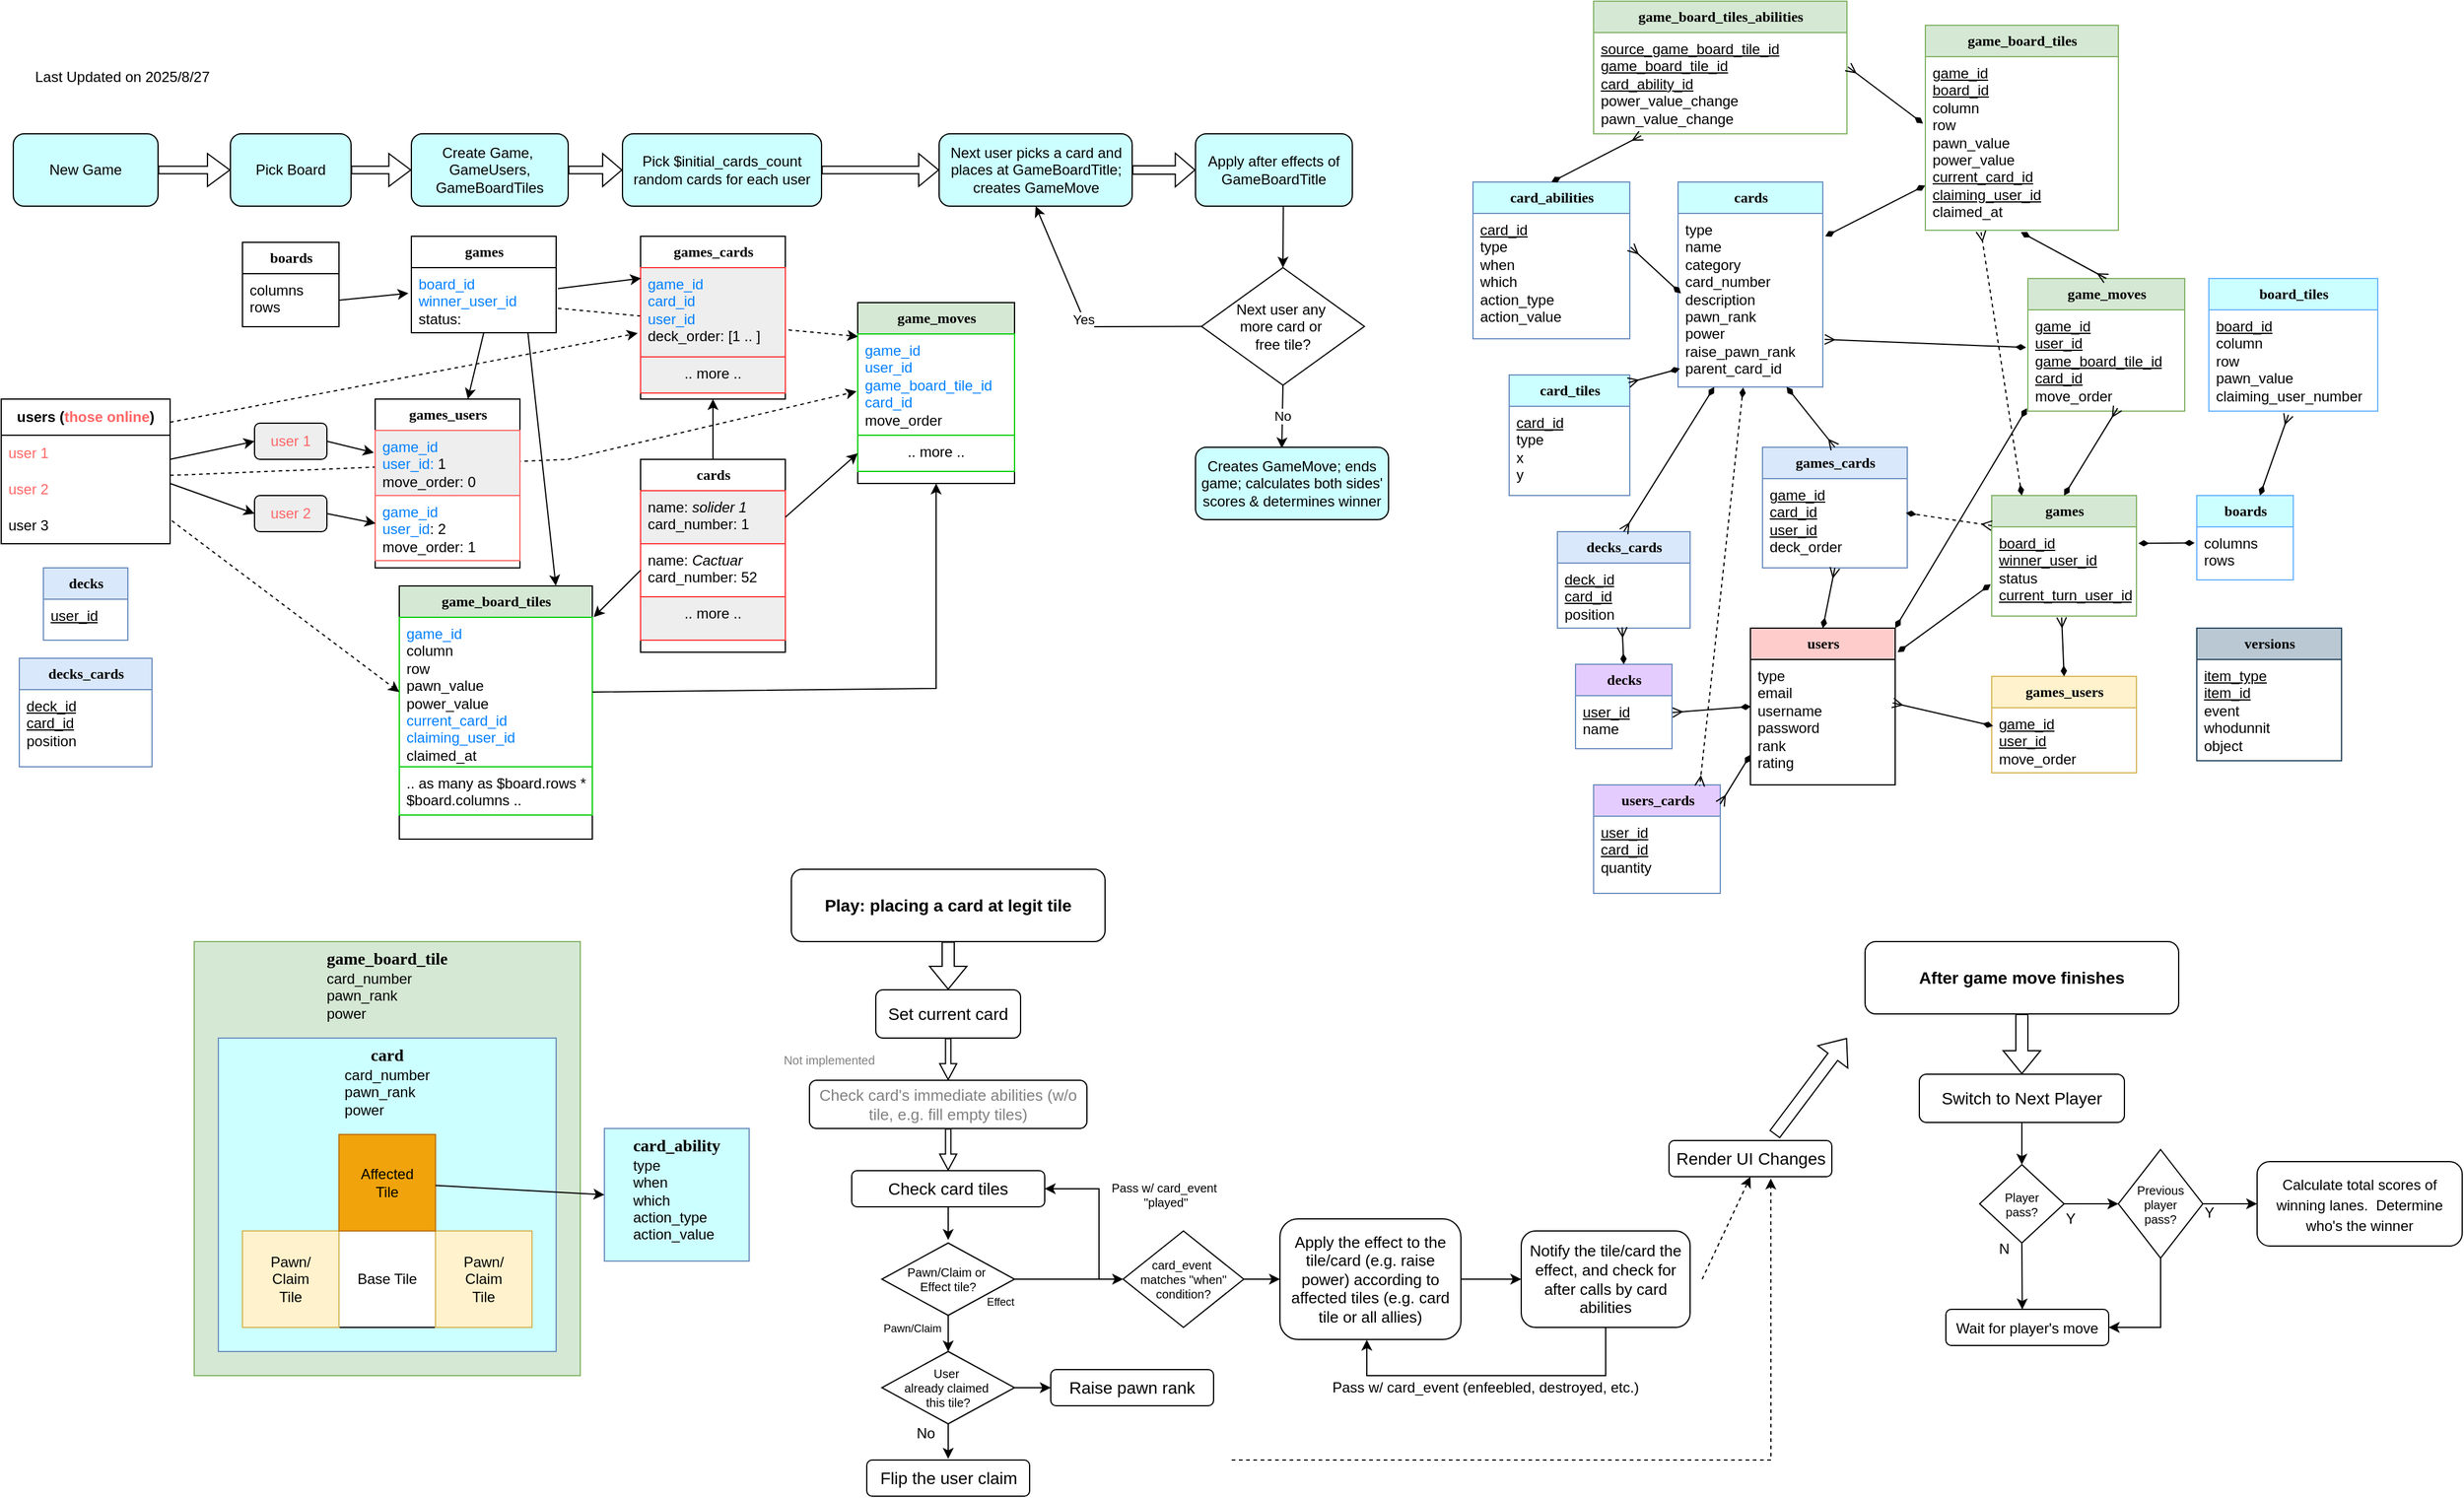 <mxfile version="28.0.6">
  <diagram name="EER" id="c4acf3e9-155e-7222-9cf6-157b1a14988f">
    <mxGraphModel dx="4571" dy="2685" grid="1" gridSize="10" guides="1" tooltips="1" connect="1" arrows="1" fold="1" page="1" pageScale="1" pageWidth="850" pageHeight="1100" background="none" math="0" shadow="0">
      <root>
        <mxCell id="0" />
        <mxCell id="1" parent="0" />
        <mxCell id="WRyJqsJyQjOsR1VuZ4b_-59" value="" style="endArrow=classic;html=1;rounded=0;exitX=1;exitY=0.11;exitDx=0;exitDy=0;exitPerimeter=0;entryX=-0.007;entryY=0.567;entryDx=0;entryDy=0;dashed=1;entryPerimeter=0;" parent="1" source="WRyJqsJyQjOsR1VuZ4b_-8" target="WRyJqsJyQjOsR1VuZ4b_-55" edge="1">
          <mxGeometry width="50" height="50" relative="1" as="geometry">
            <mxPoint x="-960" y="330" as="sourcePoint" />
            <mxPoint x="-573" y="230" as="targetPoint" />
            <Array as="points">
              <mxPoint x="-950" y="340" />
            </Array>
          </mxGeometry>
        </mxCell>
        <mxCell id="WRyJqsJyQjOsR1VuZ4b_-60" value="" style="endArrow=classic;html=1;rounded=0;exitX=1.012;exitY=0.624;exitDx=0;exitDy=0;exitPerimeter=0;entryX=0.003;entryY=0.025;entryDx=0;entryDy=0;entryPerimeter=0;dashed=1;" parent="1" source="WRyJqsJyQjOsR1VuZ4b_-17" target="WRyJqsJyQjOsR1VuZ4b_-55" edge="1">
          <mxGeometry width="50" height="50" relative="1" as="geometry">
            <mxPoint x="-960" y="330" as="sourcePoint" />
            <mxPoint x="-573" y="230" as="targetPoint" />
          </mxGeometry>
        </mxCell>
        <mxCell id="_FI4FavQm8VD4Ou4lNko-3" value="&lt;span style=&quot;font-size: 12px;&quot;&gt;&lt;b&gt;game_board_tiles&lt;/b&gt;&lt;/span&gt;" style="swimlane;html=1;fontStyle=0;childLayout=stackLayout;horizontal=1;startSize=26;fillColor=#d5e8d4;horizontalStack=0;resizeParent=1;resizeLast=0;collapsible=1;marginBottom=0;swimlaneFillColor=#ffffff;rounded=0;shadow=0;comic=0;labelBackgroundColor=none;strokeWidth=1;fontFamily=Verdana;fontSize=10;align=center;strokeColor=#82b366;" parent="1" vertex="1">
          <mxGeometry x="175" y="-20" width="160" height="170" as="geometry">
            <mxRectangle x="510" y="42" width="170" height="30" as="alternateBounds" />
          </mxGeometry>
        </mxCell>
        <mxCell id="_FI4FavQm8VD4Ou4lNko-4" value="&lt;div&gt;&lt;u&gt;game_id&lt;/u&gt;&lt;/div&gt;&lt;div&gt;&lt;u&gt;board_id&lt;/u&gt;&lt;/div&gt;&lt;div&gt;&lt;span style=&quot;background-color: transparent; color: light-dark(rgb(0, 0, 0), rgb(255, 255, 255));&quot;&gt;column&lt;/span&gt;&lt;/div&gt;&lt;div&gt;row&lt;/div&gt;&lt;div&gt;pawn_value&lt;/div&gt;&lt;div&gt;&lt;span style=&quot;background-color: transparent; color: light-dark(rgb(0, 0, 0), rgb(255, 255, 255));&quot;&gt;power_value&lt;/span&gt;&lt;/div&gt;&lt;div&gt;&lt;u&gt;current_card_id&lt;/u&gt;&lt;/div&gt;&lt;div&gt;&lt;div&gt;&lt;u&gt;claiming_user_id&lt;/u&gt;&lt;/div&gt;&lt;div&gt;claimed_at&lt;/div&gt;&lt;/div&gt;" style="text;html=1;strokeColor=none;fillColor=none;align=left;verticalAlign=top;spacingLeft=4;spacingRight=4;whiteSpace=wrap;overflow=hidden;rotatable=0;points=[[0,0.5],[1,0.5]];portConstraint=eastwest;" parent="_FI4FavQm8VD4Ou4lNko-3" vertex="1">
          <mxGeometry y="26" width="160" height="144" as="geometry" />
        </mxCell>
        <mxCell id="_FI4FavQm8VD4Ou4lNko-7" value="&lt;span style=&quot;font-size: 12px;&quot;&gt;&lt;b&gt;boards&lt;/b&gt;&lt;/span&gt;" style="swimlane;html=1;fontStyle=0;childLayout=stackLayout;horizontal=1;startSize=26;fillColor=#CCFFFF;horizontalStack=0;resizeParent=1;resizeLast=0;collapsible=1;marginBottom=0;swimlaneFillColor=#ffffff;rounded=0;shadow=0;comic=0;labelBackgroundColor=none;strokeWidth=1;fontFamily=Verdana;fontSize=10;align=center;strokeColor=#66B2FF;" parent="1" vertex="1">
          <mxGeometry x="400" y="370" width="80" height="70" as="geometry" />
        </mxCell>
        <mxCell id="_FI4FavQm8VD4Ou4lNko-8" value="&lt;div&gt;columns&lt;/div&gt;&lt;div&gt;rows&lt;/div&gt;" style="text;html=1;strokeColor=none;fillColor=none;align=left;verticalAlign=top;spacingLeft=4;spacingRight=4;whiteSpace=wrap;overflow=hidden;rotatable=0;points=[[0,0.5],[1,0.5]];portConstraint=eastwest;" parent="_FI4FavQm8VD4Ou4lNko-7" vertex="1">
          <mxGeometry y="26" width="80" height="44" as="geometry" />
        </mxCell>
        <mxCell id="_FI4FavQm8VD4Ou4lNko-9" value="&lt;font style=&quot;font-size: 12px;&quot;&gt;&lt;b&gt;card_abilities&lt;/b&gt;&lt;/font&gt;" style="swimlane;html=1;fontStyle=0;childLayout=stackLayout;horizontal=1;startSize=26;fillColor=#CCFFFF;horizontalStack=0;resizeParent=1;resizeLast=0;collapsible=1;marginBottom=0;swimlaneFillColor=#ffffff;rounded=0;shadow=0;comic=0;labelBackgroundColor=none;strokeWidth=1;fontFamily=Verdana;fontSize=10;align=center;strokeColor=#6c8ebf;" parent="1" vertex="1">
          <mxGeometry x="-200" y="110" width="130" height="130" as="geometry">
            <mxRectangle x="510" y="210" width="130" height="30" as="alternateBounds" />
          </mxGeometry>
        </mxCell>
        <mxCell id="_FI4FavQm8VD4Ou4lNko-10" value="&lt;div&gt;&lt;u&gt;card_id&lt;/u&gt;&lt;/div&gt;&lt;div&gt;type&lt;/div&gt;&lt;div&gt;when&lt;/div&gt;&lt;div&gt;which&lt;/div&gt;&lt;div&gt;action_type&lt;/div&gt;&lt;div&gt;action_value&lt;/div&gt;" style="text;html=1;strokeColor=none;fillColor=none;align=left;verticalAlign=top;spacingLeft=4;spacingRight=4;whiteSpace=wrap;overflow=hidden;rotatable=0;points=[[0,0.5],[1,0.5]];portConstraint=eastwest;" parent="_FI4FavQm8VD4Ou4lNko-9" vertex="1">
          <mxGeometry y="26" width="130" height="104" as="geometry" />
        </mxCell>
        <mxCell id="_FI4FavQm8VD4Ou4lNko-11" value="&lt;font style=&quot;font-size: 12px;&quot;&gt;&lt;b&gt;card_tiles&lt;/b&gt;&lt;/font&gt;" style="swimlane;html=1;fontStyle=0;childLayout=stackLayout;horizontal=1;startSize=26;fillColor=#CCFFFF;horizontalStack=0;resizeParent=1;resizeLast=0;collapsible=1;marginBottom=0;swimlaneFillColor=#ffffff;rounded=0;shadow=0;comic=0;labelBackgroundColor=none;strokeWidth=1;fontFamily=Verdana;fontSize=10;align=center;strokeColor=#6c8ebf;" parent="1" vertex="1">
          <mxGeometry x="-170" y="270" width="100" height="100" as="geometry">
            <mxRectangle x="350" y="210" width="120" height="30" as="alternateBounds" />
          </mxGeometry>
        </mxCell>
        <mxCell id="_FI4FavQm8VD4Ou4lNko-12" value="&lt;div&gt;&lt;u&gt;card_id&lt;/u&gt;&lt;/div&gt;&lt;div&gt;type&lt;/div&gt;&lt;div&gt;x&lt;/div&gt;&lt;div&gt;y&lt;/div&gt;" style="text;html=1;strokeColor=none;fillColor=none;align=left;verticalAlign=top;spacingLeft=4;spacingRight=4;whiteSpace=wrap;overflow=hidden;rotatable=0;points=[[0,0.5],[1,0.5]];portConstraint=eastwest;" parent="_FI4FavQm8VD4Ou4lNko-11" vertex="1">
          <mxGeometry y="26" width="100" height="74" as="geometry" />
        </mxCell>
        <mxCell id="_FI4FavQm8VD4Ou4lNko-13" value="&lt;font style=&quot;font-size: 12px;&quot;&gt;&lt;b&gt;cards&lt;/b&gt;&lt;/font&gt;" style="swimlane;html=1;fontStyle=0;childLayout=stackLayout;horizontal=1;startSize=26;fillColor=#CCFFFF;horizontalStack=0;resizeParent=1;resizeLast=0;collapsible=1;marginBottom=0;swimlaneFillColor=#ffffff;rounded=0;shadow=0;comic=0;labelBackgroundColor=none;strokeWidth=1;fontFamily=Verdana;fontSize=10;align=center;strokeColor=#6c8ebf;" parent="1" vertex="1">
          <mxGeometry x="-30" y="110" width="120" height="170" as="geometry">
            <mxRectangle x="350" y="210" width="120" height="30" as="alternateBounds" />
          </mxGeometry>
        </mxCell>
        <mxCell id="_FI4FavQm8VD4Ou4lNko-14" value="type&lt;div&gt;name&lt;/div&gt;&lt;div&gt;category&lt;/div&gt;&lt;div&gt;card_number&lt;/div&gt;&lt;div&gt;description&lt;/div&gt;&lt;div&gt;pawn_rank&lt;/div&gt;&lt;div&gt;power&lt;/div&gt;&lt;div&gt;raise_pawn_rank&lt;/div&gt;&lt;div&gt;parent_card_id&lt;/div&gt;" style="text;html=1;strokeColor=none;fillColor=none;align=left;verticalAlign=top;spacingLeft=4;spacingRight=4;whiteSpace=wrap;overflow=hidden;rotatable=0;points=[[0,0.5],[1,0.5]];portConstraint=eastwest;" parent="_FI4FavQm8VD4Ou4lNko-13" vertex="1">
          <mxGeometry y="26" width="120" height="144" as="geometry" />
        </mxCell>
        <mxCell id="_FI4FavQm8VD4Ou4lNko-15" value="&lt;font style=&quot;font-size: 12px;&quot;&gt;&lt;b&gt;game_moves&lt;/b&gt;&lt;/font&gt;" style="swimlane;html=1;fontStyle=0;childLayout=stackLayout;horizontal=1;startSize=26;fillColor=#d5e8d4;horizontalStack=0;resizeParent=1;resizeLast=0;collapsible=1;marginBottom=0;swimlaneFillColor=#ffffff;rounded=0;shadow=0;comic=0;labelBackgroundColor=none;strokeWidth=1;fontFamily=Verdana;fontSize=10;align=center;strokeColor=#82b366;" parent="1" vertex="1">
          <mxGeometry x="260" y="190" width="130" height="110" as="geometry">
            <mxRectangle x="510" y="210" width="130" height="30" as="alternateBounds" />
          </mxGeometry>
        </mxCell>
        <mxCell id="_FI4FavQm8VD4Ou4lNko-16" value="&lt;div&gt;&lt;u&gt;game_id&lt;/u&gt;&lt;/div&gt;&lt;div&gt;&lt;u&gt;user_id&lt;/u&gt;&lt;/div&gt;&lt;div&gt;&lt;u&gt;game_board_tile_id&lt;/u&gt;&lt;/div&gt;&lt;div&gt;&lt;u&gt;card_id&lt;/u&gt;&lt;/div&gt;&lt;div&gt;move_order&lt;/div&gt;" style="text;html=1;strokeColor=none;fillColor=none;align=left;verticalAlign=top;spacingLeft=4;spacingRight=4;whiteSpace=wrap;overflow=hidden;rotatable=0;points=[[0,0.5],[1,0.5]];portConstraint=eastwest;" parent="_FI4FavQm8VD4Ou4lNko-15" vertex="1">
          <mxGeometry y="26" width="130" height="84" as="geometry" />
        </mxCell>
        <mxCell id="_FI4FavQm8VD4Ou4lNko-19" value="&lt;font style=&quot;font-size: 12px;&quot;&gt;&lt;b&gt;games&lt;/b&gt;&lt;/font&gt;" style="swimlane;html=1;fontStyle=0;childLayout=stackLayout;horizontal=1;startSize=26;fillColor=#d5e8d4;horizontalStack=0;resizeParent=1;resizeLast=0;collapsible=1;marginBottom=0;swimlaneFillColor=#ffffff;rounded=0;shadow=0;comic=0;labelBackgroundColor=none;strokeWidth=1;fontFamily=Verdana;fontSize=10;align=center;strokeColor=#82b366;" parent="1" vertex="1">
          <mxGeometry x="230" y="370" width="120" height="100" as="geometry">
            <mxRectangle x="350" y="210" width="120" height="30" as="alternateBounds" />
          </mxGeometry>
        </mxCell>
        <mxCell id="_FI4FavQm8VD4Ou4lNko-20" value="&lt;u&gt;board_id&lt;/u&gt;&lt;div&gt;&lt;u&gt;winner_user_id&lt;/u&gt;&lt;/div&gt;&lt;div&gt;status&lt;/div&gt;&lt;div&gt;&lt;u&gt;current_turn_user_id&lt;/u&gt;&lt;/div&gt;" style="text;html=1;strokeColor=none;fillColor=none;align=left;verticalAlign=top;spacingLeft=4;spacingRight=4;whiteSpace=wrap;overflow=hidden;rotatable=0;points=[[0,0.5],[1,0.5]];portConstraint=eastwest;" parent="_FI4FavQm8VD4Ou4lNko-19" vertex="1">
          <mxGeometry y="26" width="120" height="74" as="geometry" />
        </mxCell>
        <mxCell id="_FI4FavQm8VD4Ou4lNko-21" value="&lt;font style=&quot;font-size: 12px;&quot;&gt;&lt;b&gt;games_cards&lt;/b&gt;&lt;/font&gt;" style="swimlane;html=1;fontStyle=0;childLayout=stackLayout;horizontal=1;startSize=26;fillColor=#dae8fc;horizontalStack=0;resizeParent=1;resizeLast=0;collapsible=1;marginBottom=0;swimlaneFillColor=#ffffff;rounded=0;shadow=0;comic=0;labelBackgroundColor=none;strokeWidth=1;fontFamily=Verdana;fontSize=10;align=center;strokeColor=#6c8ebf;" parent="1" vertex="1">
          <mxGeometry x="40" y="330" width="120" height="100" as="geometry">
            <mxRectangle x="350" y="210" width="120" height="30" as="alternateBounds" />
          </mxGeometry>
        </mxCell>
        <mxCell id="_FI4FavQm8VD4Ou4lNko-22" value="&lt;u&gt;game_id&lt;/u&gt;&lt;div&gt;&lt;u&gt;card_id&lt;/u&gt;&lt;/div&gt;&lt;div&gt;&lt;u&gt;user_id&lt;/u&gt;&lt;/div&gt;&lt;div&gt;deck_order&lt;/div&gt;" style="text;html=1;strokeColor=none;fillColor=none;align=left;verticalAlign=top;spacingLeft=4;spacingRight=4;whiteSpace=wrap;overflow=hidden;rotatable=0;points=[[0,0.5],[1,0.5]];portConstraint=eastwest;" parent="_FI4FavQm8VD4Ou4lNko-21" vertex="1">
          <mxGeometry y="26" width="120" height="74" as="geometry" />
        </mxCell>
        <mxCell id="_FI4FavQm8VD4Ou4lNko-23" value="&lt;font style=&quot;font-size: 12px;&quot;&gt;&lt;b&gt;games_users&lt;/b&gt;&lt;/font&gt;" style="swimlane;html=1;fontStyle=0;childLayout=stackLayout;horizontal=1;startSize=26;fillColor=#fff2cc;horizontalStack=0;resizeParent=1;resizeLast=0;collapsible=1;marginBottom=0;swimlaneFillColor=#ffffff;rounded=0;shadow=0;comic=0;labelBackgroundColor=none;strokeWidth=1;fontFamily=Verdana;fontSize=10;align=center;strokeColor=#d6b656;" parent="1" vertex="1">
          <mxGeometry x="230" y="520" width="120" height="80" as="geometry">
            <mxRectangle x="350" y="210" width="120" height="30" as="alternateBounds" />
          </mxGeometry>
        </mxCell>
        <mxCell id="_FI4FavQm8VD4Ou4lNko-24" value="&lt;u&gt;game_id&lt;/u&gt;&lt;div&gt;&lt;u&gt;user_id&lt;/u&gt;&lt;/div&gt;&lt;div&gt;move_order&lt;/div&gt;" style="text;html=1;strokeColor=none;fillColor=none;align=left;verticalAlign=top;spacingLeft=4;spacingRight=4;whiteSpace=wrap;overflow=hidden;rotatable=0;points=[[0,0.5],[1,0.5]];portConstraint=eastwest;" parent="_FI4FavQm8VD4Ou4lNko-23" vertex="1">
          <mxGeometry y="26" width="120" height="54" as="geometry" />
        </mxCell>
        <mxCell id="_FI4FavQm8VD4Ou4lNko-25" value="&lt;font style=&quot;font-size: 12px;&quot;&gt;&lt;b&gt;users&lt;/b&gt;&lt;/font&gt;" style="swimlane;html=1;fontStyle=0;childLayout=stackLayout;horizontal=1;startSize=26;fillColor=#FFCCCC;horizontalStack=0;resizeParent=1;resizeLast=0;collapsible=1;marginBottom=0;swimlaneFillColor=#ffffff;rounded=0;shadow=0;comic=0;labelBackgroundColor=none;strokeWidth=1;fontFamily=Verdana;fontSize=10;align=center;" parent="1" vertex="1">
          <mxGeometry x="30" y="480" width="120" height="130" as="geometry">
            <mxRectangle x="350" y="210" width="120" height="30" as="alternateBounds" />
          </mxGeometry>
        </mxCell>
        <mxCell id="_FI4FavQm8VD4Ou4lNko-26" value="type&lt;div&gt;email&lt;/div&gt;&lt;div&gt;username&lt;/div&gt;&lt;div&gt;password&lt;/div&gt;&lt;div&gt;rank&lt;/div&gt;&lt;div&gt;rating&lt;/div&gt;" style="text;html=1;strokeColor=none;fillColor=none;align=left;verticalAlign=top;spacingLeft=4;spacingRight=4;whiteSpace=wrap;overflow=hidden;rotatable=0;points=[[0,0.5],[1,0.5]];portConstraint=eastwest;" parent="_FI4FavQm8VD4Ou4lNko-25" vertex="1">
          <mxGeometry y="26" width="120" height="104" as="geometry" />
        </mxCell>
        <mxCell id="_FI4FavQm8VD4Ou4lNko-27" value="&lt;font style=&quot;font-size: 12px;&quot;&gt;&lt;b&gt;versions&lt;/b&gt;&lt;/font&gt;" style="swimlane;html=1;fontStyle=0;childLayout=stackLayout;horizontal=1;startSize=26;fillColor=#bac8d3;horizontalStack=0;resizeParent=1;resizeLast=0;collapsible=1;marginBottom=0;swimlaneFillColor=#ffffff;rounded=0;shadow=0;comic=0;labelBackgroundColor=none;strokeWidth=1;fontFamily=Verdana;fontSize=10;align=center;strokeColor=#23445d;" parent="1" vertex="1">
          <mxGeometry x="400" y="480" width="120" height="110" as="geometry">
            <mxRectangle x="350" y="210" width="120" height="30" as="alternateBounds" />
          </mxGeometry>
        </mxCell>
        <mxCell id="_FI4FavQm8VD4Ou4lNko-28" value="&lt;u&gt;item_type&lt;/u&gt;&lt;div&gt;&lt;u&gt;item_id&lt;/u&gt;&lt;/div&gt;&lt;div&gt;event&lt;/div&gt;&lt;div&gt;whodunnit&lt;/div&gt;&lt;div&gt;object&lt;/div&gt;" style="text;html=1;strokeColor=none;fillColor=none;align=left;verticalAlign=top;spacingLeft=4;spacingRight=4;whiteSpace=wrap;overflow=hidden;rotatable=0;points=[[0,0.5],[1,0.5]];portConstraint=eastwest;" parent="_FI4FavQm8VD4Ou4lNko-27" vertex="1">
          <mxGeometry y="26" width="120" height="84" as="geometry" />
        </mxCell>
        <mxCell id="_FI4FavQm8VD4Ou4lNko-29" value="" style="endArrow=ERmany;html=1;rounded=0;entryX=0.5;entryY=0;entryDx=0;entryDy=0;exitX=0.75;exitY=1;exitDx=0;exitDy=0;startArrow=diamondThin;startFill=1;endFill=0;" parent="1" source="_FI4FavQm8VD4Ou4lNko-13" target="_FI4FavQm8VD4Ou4lNko-21" edge="1">
          <mxGeometry width="50" height="50" relative="1" as="geometry">
            <mxPoint x="90" y="280" as="sourcePoint" />
            <mxPoint x="-10" y="280" as="targetPoint" />
          </mxGeometry>
        </mxCell>
        <mxCell id="_FI4FavQm8VD4Ou4lNko-30" value="" style="endArrow=diamondThin;html=1;rounded=0;entryX=0.99;entryY=0.384;entryDx=0;entryDy=0;exitX=0;exitY=0.25;exitDx=0;exitDy=0;startArrow=ERmany;startFill=0;endFill=1;entryPerimeter=0;dashed=1;" parent="1" source="_FI4FavQm8VD4Ou4lNko-19" target="_FI4FavQm8VD4Ou4lNko-22" edge="1">
          <mxGeometry width="50" height="50" relative="1" as="geometry">
            <mxPoint x="70" y="280" as="sourcePoint" />
            <mxPoint x="70" y="320" as="targetPoint" />
          </mxGeometry>
        </mxCell>
        <mxCell id="_FI4FavQm8VD4Ou4lNko-31" value="" style="endArrow=diamondThin;html=1;rounded=0;exitX=1.017;exitY=0.154;exitDx=0;exitDy=0;startArrow=diamondThin;startFill=1;endFill=1;entryX=-0.007;entryY=0.644;entryDx=0;entryDy=0;entryPerimeter=0;exitPerimeter=0;" parent="1" source="_FI4FavQm8VD4Ou4lNko-25" target="_FI4FavQm8VD4Ou4lNko-20" edge="1">
          <mxGeometry width="50" height="50" relative="1" as="geometry">
            <mxPoint x="191" y="440" as="sourcePoint" />
            <mxPoint x="170" y="383" as="targetPoint" />
          </mxGeometry>
        </mxCell>
        <mxCell id="_FI4FavQm8VD4Ou4lNko-32" value="" style="endArrow=ERmany;html=1;rounded=0;exitX=0.5;exitY=0;exitDx=0;exitDy=0;startArrow=diamondThin;startFill=1;endFill=0;entryX=0.483;entryY=1.015;entryDx=0;entryDy=0;entryPerimeter=0;" parent="1" source="_FI4FavQm8VD4Ou4lNko-23" target="_FI4FavQm8VD4Ou4lNko-20" edge="1">
          <mxGeometry width="50" height="50" relative="1" as="geometry">
            <mxPoint x="120" y="487" as="sourcePoint" />
            <mxPoint x="224" y="410" as="targetPoint" />
          </mxGeometry>
        </mxCell>
        <mxCell id="_FI4FavQm8VD4Ou4lNko-35" value="" style="endArrow=ERmany;html=1;rounded=0;exitX=0.01;exitY=0.281;exitDx=0;exitDy=0;startArrow=diamondThin;startFill=1;endFill=0;exitPerimeter=0;entryX=0.983;entryY=0.346;entryDx=0;entryDy=0;entryPerimeter=0;" parent="1" source="_FI4FavQm8VD4Ou4lNko-24" target="_FI4FavQm8VD4Ou4lNko-26" edge="1">
          <mxGeometry width="50" height="50" relative="1" as="geometry">
            <mxPoint x="243" y="508" as="sourcePoint" />
            <mxPoint x="230" y="440" as="targetPoint" />
          </mxGeometry>
        </mxCell>
        <mxCell id="_FI4FavQm8VD4Ou4lNko-36" value="" style="endArrow=diamondThin;html=1;rounded=0;exitX=1.013;exitY=0.185;exitDx=0;exitDy=0;startArrow=diamondThin;startFill=1;endFill=1;entryX=-0.022;entryY=0.303;entryDx=0;entryDy=0;entryPerimeter=0;exitPerimeter=0;" parent="1" source="_FI4FavQm8VD4Ou4lNko-20" target="_FI4FavQm8VD4Ou4lNko-8" edge="1">
          <mxGeometry width="50" height="50" relative="1" as="geometry">
            <mxPoint x="150" y="487" as="sourcePoint" />
            <mxPoint x="254" y="410" as="targetPoint" />
          </mxGeometry>
        </mxCell>
        <mxCell id="_FI4FavQm8VD4Ou4lNko-38" value="" style="endArrow=diamondThin;html=1;rounded=0;exitX=1.017;exitY=0.132;exitDx=0;exitDy=0;startArrow=diamondThin;startFill=1;endFill=1;entryX=-0.001;entryY=0.742;entryDx=0;entryDy=0;entryPerimeter=0;exitPerimeter=0;" parent="1" source="_FI4FavQm8VD4Ou4lNko-14" target="_FI4FavQm8VD4Ou4lNko-4" edge="1">
          <mxGeometry width="50" height="50" relative="1" as="geometry">
            <mxPoint x="340" y="165" as="sourcePoint" />
            <mxPoint x="381.2" y="151.616" as="targetPoint" />
          </mxGeometry>
        </mxCell>
        <mxCell id="_FI4FavQm8VD4Ou4lNko-42" value="" style="endArrow=diamondThin;html=1;rounded=0;entryX=0.02;entryY=0.461;entryDx=0;entryDy=0;exitX=1.006;exitY=0.269;exitDx=0;exitDy=0;startArrow=ERmany;startFill=0;endFill=1;entryPerimeter=0;exitPerimeter=0;" parent="1" source="_FI4FavQm8VD4Ou4lNko-10" target="_FI4FavQm8VD4Ou4lNko-14" edge="1">
          <mxGeometry width="50" height="50" relative="1" as="geometry">
            <mxPoint x="70" y="280" as="sourcePoint" />
            <mxPoint x="70" y="320" as="targetPoint" />
          </mxGeometry>
        </mxCell>
        <mxCell id="_FI4FavQm8VD4Ou4lNko-43" value="" style="endArrow=diamondThin;html=1;rounded=0;entryX=0.013;entryY=0.894;entryDx=0;entryDy=0;exitX=0.99;exitY=0.064;exitDx=0;exitDy=0;startArrow=ERmany;startFill=0;endFill=1;entryPerimeter=0;exitPerimeter=0;" parent="1" source="_FI4FavQm8VD4Ou4lNko-11" target="_FI4FavQm8VD4Ou4lNko-14" edge="1">
          <mxGeometry width="50" height="50" relative="1" as="geometry">
            <mxPoint x="-20" y="170" as="sourcePoint" />
            <mxPoint x="21" y="199" as="targetPoint" />
          </mxGeometry>
        </mxCell>
        <mxCell id="_FI4FavQm8VD4Ou4lNko-45" value="" style="endArrow=diamondThin;html=1;rounded=0;entryX=-0.012;entryY=0.371;entryDx=0;entryDy=0;exitX=1.013;exitY=0.726;exitDx=0;exitDy=0;startArrow=ERmany;startFill=0;endFill=1;entryPerimeter=0;exitPerimeter=0;" parent="1" source="_FI4FavQm8VD4Ou4lNko-14" target="_FI4FavQm8VD4Ou4lNko-16" edge="1">
          <mxGeometry width="50" height="50" relative="1" as="geometry">
            <mxPoint x="140" y="270" as="sourcePoint" />
            <mxPoint x="140" y="310" as="targetPoint" />
          </mxGeometry>
        </mxCell>
        <mxCell id="_FI4FavQm8VD4Ou4lNko-46" value="" style="endArrow=diamondThin;html=1;rounded=0;entryX=-0.006;entryY=0.971;entryDx=0;entryDy=0;exitX=1;exitY=0;exitDx=0;exitDy=0;startArrow=diamondThin;startFill=1;endFill=1;entryPerimeter=0;" parent="1" source="_FI4FavQm8VD4Ou4lNko-25" target="_FI4FavQm8VD4Ou4lNko-16" edge="1">
          <mxGeometry width="50" height="50" relative="1" as="geometry">
            <mxPoint x="150" y="230" as="sourcePoint" />
            <mxPoint x="206" y="241" as="targetPoint" />
          </mxGeometry>
        </mxCell>
        <mxCell id="_FI4FavQm8VD4Ou4lNko-47" value="" style="endArrow=diamondThin;html=1;rounded=0;entryX=0.495;entryY=1.011;entryDx=0;entryDy=0;startArrow=ERmany;startFill=0;endFill=1;exitX=0.5;exitY=0;exitDx=0;exitDy=0;entryPerimeter=0;" parent="1" source="_FI4FavQm8VD4Ou4lNko-15" target="_FI4FavQm8VD4Ou4lNko-4" edge="1">
          <mxGeometry width="50" height="50" relative="1" as="geometry">
            <mxPoint x="402" y="114" as="sourcePoint" />
            <mxPoint x="350" y="80" as="targetPoint" />
          </mxGeometry>
        </mxCell>
        <mxCell id="_FI4FavQm8VD4Ou4lNko-48" value="" style="endArrow=diamondThin;html=1;rounded=0;entryX=0.5;entryY=0;entryDx=0;entryDy=0;startArrow=ERmany;startFill=0;endFill=1;exitX=0.572;exitY=0.971;exitDx=0;exitDy=0;exitPerimeter=0;" parent="1" source="_FI4FavQm8VD4Ou4lNko-16" target="_FI4FavQm8VD4Ou4lNko-19" edge="1">
          <mxGeometry width="50" height="50" relative="1" as="geometry">
            <mxPoint x="300" y="177" as="sourcePoint" />
            <mxPoint x="310" y="110" as="targetPoint" />
          </mxGeometry>
        </mxCell>
        <mxCell id="WRyJqsJyQjOsR1VuZ4b_-1" value="New Game" style="rounded=1;whiteSpace=wrap;html=1;fillColor=#CCFFFF;" parent="1" vertex="1">
          <mxGeometry x="-1410" y="70" width="120" height="60" as="geometry" />
        </mxCell>
        <mxCell id="WRyJqsJyQjOsR1VuZ4b_-2" value="" style="shape=flexArrow;endArrow=classic;html=1;rounded=0;exitX=1;exitY=0.5;exitDx=0;exitDy=0;entryX=0;entryY=0.5;entryDx=0;entryDy=0;endSize=5.841;width=6.207;" parent="1" source="WRyJqsJyQjOsR1VuZ4b_-1" target="WRyJqsJyQjOsR1VuZ4b_-3" edge="1">
          <mxGeometry width="50" height="50" relative="1" as="geometry">
            <mxPoint x="-1260" y="130" as="sourcePoint" />
            <mxPoint x="-1230" y="100" as="targetPoint" />
          </mxGeometry>
        </mxCell>
        <mxCell id="WRyJqsJyQjOsR1VuZ4b_-3" value="Pick Board" style="rounded=1;whiteSpace=wrap;html=1;fillColor=#CCFFFF;" parent="1" vertex="1">
          <mxGeometry x="-1230" y="70" width="100" height="60" as="geometry" />
        </mxCell>
        <mxCell id="WRyJqsJyQjOsR1VuZ4b_-4" value="user 1" style="rounded=1;whiteSpace=wrap;html=1;fillColor=#EEEEEE;fontColor=#FF6666;" parent="1" vertex="1">
          <mxGeometry x="-1210" y="310" width="60" height="30" as="geometry" />
        </mxCell>
        <mxCell id="WRyJqsJyQjOsR1VuZ4b_-6" value="&lt;b&gt;users (&lt;font style=&quot;color: rgb(255, 102, 102);&quot;&gt;those online&lt;/font&gt;)&lt;/b&gt;" style="swimlane;fontStyle=0;childLayout=stackLayout;horizontal=1;startSize=30;horizontalStack=0;resizeParent=1;resizeParentMax=0;resizeLast=0;collapsible=1;marginBottom=0;whiteSpace=wrap;html=1;" parent="1" vertex="1">
          <mxGeometry x="-1420" y="290" width="140" height="120" as="geometry" />
        </mxCell>
        <mxCell id="WRyJqsJyQjOsR1VuZ4b_-7" value="user 1" style="text;strokeColor=none;fillColor=none;align=left;verticalAlign=middle;spacingLeft=4;spacingRight=4;overflow=hidden;points=[[0,0.5],[1,0.5]];portConstraint=eastwest;rotatable=0;whiteSpace=wrap;html=1;fontColor=#FF6666;" parent="WRyJqsJyQjOsR1VuZ4b_-6" vertex="1">
          <mxGeometry y="30" width="140" height="30" as="geometry" />
        </mxCell>
        <mxCell id="WRyJqsJyQjOsR1VuZ4b_-8" value="user 2" style="text;strokeColor=none;fillColor=none;align=left;verticalAlign=middle;spacingLeft=4;spacingRight=4;overflow=hidden;points=[[0,0.5],[1,0.5]];portConstraint=eastwest;rotatable=0;whiteSpace=wrap;html=1;fontColor=#FF6666;" parent="WRyJqsJyQjOsR1VuZ4b_-6" vertex="1">
          <mxGeometry y="60" width="140" height="30" as="geometry" />
        </mxCell>
        <mxCell id="WRyJqsJyQjOsR1VuZ4b_-9" value="user 3" style="text;strokeColor=none;fillColor=none;align=left;verticalAlign=middle;spacingLeft=4;spacingRight=4;overflow=hidden;points=[[0,0.5],[1,0.5]];portConstraint=eastwest;rotatable=0;whiteSpace=wrap;html=1;" parent="WRyJqsJyQjOsR1VuZ4b_-6" vertex="1">
          <mxGeometry y="90" width="140" height="30" as="geometry" />
        </mxCell>
        <mxCell id="WRyJqsJyQjOsR1VuZ4b_-10" value="user 2" style="rounded=1;whiteSpace=wrap;html=1;fillColor=#EEEEEE;fontColor=#FF6666;" parent="1" vertex="1">
          <mxGeometry x="-1210" y="370" width="60" height="30" as="geometry" />
        </mxCell>
        <mxCell id="WRyJqsJyQjOsR1VuZ4b_-11" value="" style="endArrow=classic;html=1;rounded=0;exitX=1;exitY=0.667;exitDx=0;exitDy=0;exitPerimeter=0;entryX=0;entryY=0.5;entryDx=0;entryDy=0;" parent="1" source="WRyJqsJyQjOsR1VuZ4b_-7" target="WRyJqsJyQjOsR1VuZ4b_-4" edge="1">
          <mxGeometry width="50" height="50" relative="1" as="geometry">
            <mxPoint x="-960" y="400" as="sourcePoint" />
            <mxPoint x="-910" y="350" as="targetPoint" />
          </mxGeometry>
        </mxCell>
        <mxCell id="WRyJqsJyQjOsR1VuZ4b_-12" value="" style="endArrow=classic;html=1;rounded=0;exitX=1;exitY=0.333;exitDx=0;exitDy=0;exitPerimeter=0;entryX=0;entryY=0.5;entryDx=0;entryDy=0;" parent="1" source="WRyJqsJyQjOsR1VuZ4b_-8" target="WRyJqsJyQjOsR1VuZ4b_-10" edge="1">
          <mxGeometry width="50" height="50" relative="1" as="geometry">
            <mxPoint x="-1290" y="490" as="sourcePoint" />
            <mxPoint x="-1240" y="440" as="targetPoint" />
          </mxGeometry>
        </mxCell>
        <mxCell id="WRyJqsJyQjOsR1VuZ4b_-13" value="&lt;font style=&quot;font-size: 12px;&quot;&gt;&lt;b&gt;games_users&lt;/b&gt;&lt;/font&gt;" style="swimlane;html=1;fontStyle=0;childLayout=stackLayout;horizontal=1;startSize=26;fillColor=none;horizontalStack=0;resizeParent=1;resizeLast=0;collapsible=1;marginBottom=0;swimlaneFillColor=#ffffff;rounded=0;shadow=0;comic=0;labelBackgroundColor=none;strokeWidth=1;fontFamily=Verdana;fontSize=10;align=center;" parent="1" vertex="1">
          <mxGeometry x="-1110" y="290" width="120" height="140" as="geometry">
            <mxRectangle x="350" y="210" width="120" height="30" as="alternateBounds" />
          </mxGeometry>
        </mxCell>
        <mxCell id="WRyJqsJyQjOsR1VuZ4b_-14" value="&lt;span&gt;&lt;font style=&quot;color: rgb(0, 127, 255);&quot;&gt;game_id&lt;/font&gt;&lt;/span&gt;&lt;div&gt;&lt;span&gt;&lt;font style=&quot;color: rgb(0, 127, 255);&quot;&gt;user_id:&lt;/font&gt; 1&lt;/span&gt;&lt;/div&gt;&lt;div&gt;move_order: 0&lt;/div&gt;" style="text;html=1;strokeColor=#FF6666;fillColor=#EEEEEE;align=left;verticalAlign=top;spacingLeft=4;spacingRight=4;whiteSpace=wrap;overflow=hidden;rotatable=0;points=[[0,0.5],[1,0.5]];portConstraint=eastwest;fontStyle=0" parent="WRyJqsJyQjOsR1VuZ4b_-13" vertex="1">
          <mxGeometry y="26" width="120" height="54" as="geometry" />
        </mxCell>
        <mxCell id="WRyJqsJyQjOsR1VuZ4b_-15" value="&lt;span&gt;&lt;font style=&quot;color: rgb(0, 127, 255);&quot;&gt;game_id&lt;/font&gt;&lt;/span&gt;&lt;div&gt;&lt;span&gt;&lt;font style=&quot;color: rgb(0, 127, 255);&quot;&gt;user_id&lt;/font&gt;: 2&lt;/span&gt;&lt;/div&gt;&lt;div&gt;move_order: 1&lt;/div&gt;" style="text;html=1;strokeColor=#FF6666;fillColor=none;align=left;verticalAlign=top;spacingLeft=4;spacingRight=4;whiteSpace=wrap;overflow=hidden;rotatable=0;points=[[0,0.5],[1,0.5]];portConstraint=eastwest;fontStyle=0" parent="WRyJqsJyQjOsR1VuZ4b_-13" vertex="1">
          <mxGeometry y="80" width="120" height="54" as="geometry" />
        </mxCell>
        <mxCell id="WRyJqsJyQjOsR1VuZ4b_-16" value="&lt;font style=&quot;font-size: 12px;&quot;&gt;&lt;b&gt;games&lt;/b&gt;&lt;/font&gt;" style="swimlane;html=1;fontStyle=0;childLayout=stackLayout;horizontal=1;startSize=26;fillColor=none;horizontalStack=0;resizeParent=1;resizeLast=0;collapsible=1;marginBottom=0;swimlaneFillColor=#ffffff;rounded=0;shadow=0;comic=0;labelBackgroundColor=none;strokeWidth=1;fontFamily=Verdana;fontSize=10;align=center;" parent="1" vertex="1">
          <mxGeometry x="-1080" y="155" width="120" height="80" as="geometry">
            <mxRectangle x="350" y="210" width="120" height="30" as="alternateBounds" />
          </mxGeometry>
        </mxCell>
        <mxCell id="WRyJqsJyQjOsR1VuZ4b_-17" value="&lt;span&gt;&lt;font style=&quot;color: rgb(0, 127, 255);&quot;&gt;board_id&lt;/font&gt;&lt;/span&gt;&lt;div&gt;&lt;span&gt;&lt;font style=&quot;color: rgb(0, 127, 255);&quot;&gt;winner_user_id&lt;/font&gt;&lt;/span&gt;&lt;/div&gt;&lt;div&gt;status:&amp;nbsp;&lt;/div&gt;" style="text;html=1;strokeColor=none;fillColor=none;align=left;verticalAlign=top;spacingLeft=4;spacingRight=4;whiteSpace=wrap;overflow=hidden;rotatable=0;points=[[0,0.5],[1,0.5]];portConstraint=eastwest;fontStyle=0" parent="WRyJqsJyQjOsR1VuZ4b_-16" vertex="1">
          <mxGeometry y="26" width="120" height="54" as="geometry" />
        </mxCell>
        <mxCell id="WRyJqsJyQjOsR1VuZ4b_-18" value="&lt;span style=&quot;font-size: 12px;&quot;&gt;&lt;b&gt;boards&lt;/b&gt;&lt;/span&gt;" style="swimlane;html=1;fontStyle=0;childLayout=stackLayout;horizontal=1;startSize=26;fillColor=none;horizontalStack=0;resizeParent=1;resizeLast=0;collapsible=1;marginBottom=0;swimlaneFillColor=#ffffff;rounded=0;shadow=0;comic=0;labelBackgroundColor=none;strokeWidth=1;fontFamily=Verdana;fontSize=10;align=center;" parent="1" vertex="1">
          <mxGeometry x="-1220" y="160" width="80" height="70" as="geometry" />
        </mxCell>
        <mxCell id="WRyJqsJyQjOsR1VuZ4b_-19" value="&lt;div&gt;columns&lt;/div&gt;&lt;div&gt;rows&lt;/div&gt;" style="text;html=1;strokeColor=none;fillColor=none;align=left;verticalAlign=top;spacingLeft=4;spacingRight=4;whiteSpace=wrap;overflow=hidden;rotatable=0;points=[[0,0.5],[1,0.5]];portConstraint=eastwest;" parent="WRyJqsJyQjOsR1VuZ4b_-18" vertex="1">
          <mxGeometry y="26" width="80" height="44" as="geometry" />
        </mxCell>
        <mxCell id="WRyJqsJyQjOsR1VuZ4b_-20" value="" style="endArrow=classic;html=1;rounded=0;exitX=1;exitY=0.5;exitDx=0;exitDy=0;entryX=-0.02;entryY=0.394;entryDx=0;entryDy=0;entryPerimeter=0;" parent="1" source="WRyJqsJyQjOsR1VuZ4b_-19" target="WRyJqsJyQjOsR1VuZ4b_-17" edge="1">
          <mxGeometry width="50" height="50" relative="1" as="geometry">
            <mxPoint x="-1180" y="335" as="sourcePoint" />
            <mxPoint x="-1140" y="320" as="targetPoint" />
          </mxGeometry>
        </mxCell>
        <mxCell id="WRyJqsJyQjOsR1VuZ4b_-21" value="" style="endArrow=none;html=1;rounded=0;entryX=0.5;entryY=1;entryDx=0;entryDy=0;startArrow=classic;startFill=1;" parent="1" source="WRyJqsJyQjOsR1VuZ4b_-13" target="WRyJqsJyQjOsR1VuZ4b_-16" edge="1">
          <mxGeometry width="50" height="50" relative="1" as="geometry">
            <mxPoint x="-1160" y="300" as="sourcePoint" />
            <mxPoint x="-1110" y="250" as="targetPoint" />
          </mxGeometry>
        </mxCell>
        <mxCell id="WRyJqsJyQjOsR1VuZ4b_-22" value="" style="endArrow=classic;html=1;rounded=0;exitX=1;exitY=0.5;exitDx=0;exitDy=0;entryX=-0.009;entryY=0.343;entryDx=0;entryDy=0;entryPerimeter=0;" parent="1" source="WRyJqsJyQjOsR1VuZ4b_-4" target="WRyJqsJyQjOsR1VuZ4b_-14" edge="1">
          <mxGeometry width="50" height="50" relative="1" as="geometry">
            <mxPoint x="-1070" y="204" as="sourcePoint" />
            <mxPoint x="-1011" y="200" as="targetPoint" />
          </mxGeometry>
        </mxCell>
        <mxCell id="WRyJqsJyQjOsR1VuZ4b_-23" value="" style="endArrow=classic;html=1;rounded=0;exitX=1;exitY=0.5;exitDx=0;exitDy=0;entryX=0.003;entryY=0.428;entryDx=0;entryDy=0;entryPerimeter=0;" parent="1" source="WRyJqsJyQjOsR1VuZ4b_-10" target="WRyJqsJyQjOsR1VuZ4b_-15" edge="1">
          <mxGeometry width="50" height="50" relative="1" as="geometry">
            <mxPoint x="-1060" y="330" as="sourcePoint" />
            <mxPoint x="-940" y="335" as="targetPoint" />
          </mxGeometry>
        </mxCell>
        <mxCell id="WRyJqsJyQjOsR1VuZ4b_-24" value="" style="shape=flexArrow;endArrow=classic;html=1;rounded=0;exitX=1;exitY=0.5;exitDx=0;exitDy=0;entryX=0;entryY=0.5;entryDx=0;entryDy=0;width=6.207;endSize=5.724;" parent="1" source="WRyJqsJyQjOsR1VuZ4b_-3" target="WRyJqsJyQjOsR1VuZ4b_-25" edge="1">
          <mxGeometry width="50" height="50" relative="1" as="geometry">
            <mxPoint x="-1060" y="120.0" as="sourcePoint" />
            <mxPoint x="-870" y="70" as="targetPoint" />
          </mxGeometry>
        </mxCell>
        <mxCell id="WRyJqsJyQjOsR1VuZ4b_-25" value="Create Game,&amp;nbsp;&lt;div&gt;GameUsers, GameBoardTiles&lt;/div&gt;" style="rounded=1;whiteSpace=wrap;html=1;fillColor=#CCFFFF;" parent="1" vertex="1">
          <mxGeometry x="-1080" y="70" width="130" height="60" as="geometry" />
        </mxCell>
        <mxCell id="WRyJqsJyQjOsR1VuZ4b_-26" value="&lt;font style=&quot;font-size: 12px;&quot;&gt;&lt;b&gt;games_cards&lt;/b&gt;&lt;/font&gt;" style="swimlane;html=1;fontStyle=0;childLayout=stackLayout;horizontal=1;startSize=26;fillColor=none;horizontalStack=0;resizeParent=1;resizeLast=0;collapsible=1;marginBottom=0;swimlaneFillColor=#ffffff;rounded=0;shadow=0;comic=0;labelBackgroundColor=none;strokeWidth=1;fontFamily=Verdana;fontSize=10;align=center;" parent="1" vertex="1">
          <mxGeometry x="-890" y="155" width="120" height="135" as="geometry">
            <mxRectangle x="350" y="210" width="120" height="30" as="alternateBounds" />
          </mxGeometry>
        </mxCell>
        <mxCell id="WRyJqsJyQjOsR1VuZ4b_-27" value="&lt;span&gt;&lt;font style=&quot;color: rgb(0, 127, 255);&quot;&gt;game_id&lt;/font&gt;&lt;/span&gt;&lt;div&gt;&lt;span&gt;&lt;font style=&quot;color: rgb(0, 127, 255);&quot;&gt;card_id&lt;/font&gt;&lt;/span&gt;&lt;/div&gt;&lt;div&gt;&lt;font style=&quot;color: rgb(0, 127, 255);&quot;&gt;&lt;span&gt;user_id&lt;/span&gt;&lt;/font&gt;&lt;/div&gt;&lt;div&gt;deck_order: [1 .. ]&lt;/div&gt;" style="text;html=1;strokeColor=#FF3333;fillColor=#EEEEEE;align=left;verticalAlign=top;spacingLeft=4;spacingRight=4;whiteSpace=wrap;overflow=hidden;rotatable=0;points=[[0,0.5],[1,0.5]];portConstraint=eastwest;fontStyle=0" parent="WRyJqsJyQjOsR1VuZ4b_-26" vertex="1">
          <mxGeometry y="26" width="120" height="74" as="geometry" />
        </mxCell>
        <mxCell id="WRyJqsJyQjOsR1VuZ4b_-30" value=".. more .." style="text;html=1;strokeColor=#FF3333;fillColor=#EEEEEE;align=center;verticalAlign=top;spacingLeft=4;spacingRight=4;whiteSpace=wrap;overflow=hidden;rotatable=0;points=[[0,0.5],[1,0.5]];portConstraint=eastwest;" parent="WRyJqsJyQjOsR1VuZ4b_-26" vertex="1">
          <mxGeometry y="100" width="120" height="30" as="geometry" />
        </mxCell>
        <mxCell id="WRyJqsJyQjOsR1VuZ4b_-31" value="Pick $initial_cards_count random cards for each user" style="rounded=1;whiteSpace=wrap;html=1;fillColor=#CCFFFF;" parent="1" vertex="1">
          <mxGeometry x="-905" y="70" width="165" height="60" as="geometry" />
        </mxCell>
        <mxCell id="WRyJqsJyQjOsR1VuZ4b_-32" value="" style="shape=flexArrow;endArrow=classic;html=1;rounded=0;entryX=0;entryY=0.5;entryDx=0;entryDy=0;exitX=1;exitY=0.5;exitDx=0;exitDy=0;width=6.207;endSize=4.979;" parent="1" source="WRyJqsJyQjOsR1VuZ4b_-25" target="WRyJqsJyQjOsR1VuZ4b_-31" edge="1">
          <mxGeometry width="50" height="50" relative="1" as="geometry">
            <mxPoint x="-930" y="120" as="sourcePoint" />
            <mxPoint x="-1020" y="100" as="targetPoint" />
          </mxGeometry>
        </mxCell>
        <mxCell id="WRyJqsJyQjOsR1VuZ4b_-33" value="&lt;font style=&quot;font-size: 12px;&quot;&gt;&lt;b&gt;cards&lt;/b&gt;&lt;/font&gt;" style="swimlane;html=1;fontStyle=0;childLayout=stackLayout;horizontal=1;startSize=26;fillColor=none;horizontalStack=0;resizeParent=1;resizeLast=0;collapsible=1;marginBottom=0;swimlaneFillColor=#ffffff;rounded=0;shadow=0;comic=0;labelBackgroundColor=none;strokeWidth=1;fontFamily=Verdana;fontSize=10;align=center;" parent="1" vertex="1">
          <mxGeometry x="-890" y="340" width="120" height="160" as="geometry">
            <mxRectangle x="350" y="210" width="120" height="30" as="alternateBounds" />
          </mxGeometry>
        </mxCell>
        <mxCell id="WRyJqsJyQjOsR1VuZ4b_-34" value="&lt;div&gt;name: &lt;i&gt;solider 1&lt;/i&gt;&lt;/div&gt;&lt;div&gt;card_number: 1&lt;/div&gt;" style="text;html=1;strokeColor=#FF3333;fillColor=#EEEEEE;align=left;verticalAlign=top;spacingLeft=4;spacingRight=4;whiteSpace=wrap;overflow=hidden;rotatable=0;points=[[0,0.5],[1,0.5]];portConstraint=eastwest;" parent="WRyJqsJyQjOsR1VuZ4b_-33" vertex="1">
          <mxGeometry y="26" width="120" height="44" as="geometry" />
        </mxCell>
        <mxCell id="WRyJqsJyQjOsR1VuZ4b_-35" value="&lt;div&gt;name: &lt;i&gt;Cactuar&lt;/i&gt;&lt;/div&gt;&lt;div&gt;card_number: 52&lt;/div&gt;" style="text;html=1;strokeColor=#FF3333;fillColor=#FFFFFF;align=left;verticalAlign=top;spacingLeft=4;spacingRight=4;whiteSpace=wrap;overflow=hidden;rotatable=0;points=[[0,0.5],[1,0.5]];portConstraint=eastwest;" parent="WRyJqsJyQjOsR1VuZ4b_-33" vertex="1">
          <mxGeometry y="70" width="120" height="44" as="geometry" />
        </mxCell>
        <mxCell id="WRyJqsJyQjOsR1VuZ4b_-36" value=".. more .." style="text;html=1;strokeColor=#FF3333;fillColor=#EEEEEE;align=center;verticalAlign=top;spacingLeft=4;spacingRight=4;whiteSpace=wrap;overflow=hidden;rotatable=0;points=[[0,0.5],[1,0.5]];portConstraint=eastwest;" parent="WRyJqsJyQjOsR1VuZ4b_-33" vertex="1">
          <mxGeometry y="114" width="120" height="36" as="geometry" />
        </mxCell>
        <mxCell id="WRyJqsJyQjOsR1VuZ4b_-37" value="" style="endArrow=classic;html=1;rounded=0;entryX=0.5;entryY=1;entryDx=0;entryDy=0;exitX=0.5;exitY=0;exitDx=0;exitDy=0;" parent="1" source="WRyJqsJyQjOsR1VuZ4b_-33" target="WRyJqsJyQjOsR1VuZ4b_-26" edge="1">
          <mxGeometry width="50" height="50" relative="1" as="geometry">
            <mxPoint x="-1010" y="540" as="sourcePoint" />
            <mxPoint x="-960" y="490" as="targetPoint" />
          </mxGeometry>
        </mxCell>
        <mxCell id="WRyJqsJyQjOsR1VuZ4b_-38" value="" style="endArrow=ERmany;html=1;rounded=0;entryX=0.288;entryY=1.006;entryDx=0;entryDy=0;startArrow=diamondThin;startFill=1;endFill=0;exitX=0.208;exitY=0;exitDx=0;exitDy=0;entryPerimeter=0;exitPerimeter=0;dashed=1;" parent="1" source="_FI4FavQm8VD4Ou4lNko-19" target="_FI4FavQm8VD4Ou4lNko-4" edge="1">
          <mxGeometry width="50" height="50" relative="1" as="geometry">
            <mxPoint x="361" y="189" as="sourcePoint" />
            <mxPoint x="280" y="160" as="targetPoint" />
          </mxGeometry>
        </mxCell>
        <mxCell id="WRyJqsJyQjOsR1VuZ4b_-39" value="" style="endArrow=ERmany;html=1;rounded=0;exitX=0.5;exitY=0;exitDx=0;exitDy=0;startArrow=diamondThin;startFill=1;endFill=0;entryX=0.5;entryY=1;entryDx=0;entryDy=0;" parent="1" source="_FI4FavQm8VD4Ou4lNko-25" target="_FI4FavQm8VD4Ou4lNko-21" edge="1">
          <mxGeometry width="50" height="50" relative="1" as="geometry">
            <mxPoint x="140" y="479" as="sourcePoint" />
            <mxPoint x="269" y="450" as="targetPoint" />
          </mxGeometry>
        </mxCell>
        <mxCell id="WRyJqsJyQjOsR1VuZ4b_-40" value="&lt;span style=&quot;font-size: 12px;&quot;&gt;&lt;b&gt;game_board_tiles&lt;/b&gt;&lt;/span&gt;" style="swimlane;html=1;fontStyle=0;childLayout=stackLayout;horizontal=1;startSize=26;fillColor=#d5e8d4;horizontalStack=0;resizeParent=1;resizeLast=0;collapsible=1;marginBottom=0;swimlaneFillColor=#ffffff;rounded=0;shadow=0;comic=0;labelBackgroundColor=none;strokeWidth=1;fontFamily=Verdana;fontSize=10;align=center;strokeColor=default;" parent="1" vertex="1">
          <mxGeometry x="-1090" y="445" width="160" height="210" as="geometry">
            <mxRectangle x="510" y="42" width="170" height="30" as="alternateBounds" />
          </mxGeometry>
        </mxCell>
        <mxCell id="WRyJqsJyQjOsR1VuZ4b_-41" value="&lt;div&gt;&lt;font style=&quot;color: rgb(0, 127, 255);&quot;&gt;game_id&lt;/font&gt;&lt;/div&gt;&lt;div&gt;&lt;span style=&quot;background-color: transparent; color: light-dark(rgb(0, 0, 0), rgb(255, 255, 255));&quot;&gt;column&lt;/span&gt;&lt;/div&gt;&lt;div&gt;row&lt;/div&gt;&lt;div&gt;pawn_value&lt;/div&gt;&lt;div&gt;&lt;span style=&quot;background-color: transparent; color: light-dark(rgb(0, 0, 0), rgb(255, 255, 255));&quot;&gt;power_value&lt;/span&gt;&lt;/div&gt;&lt;div&gt;&lt;font style=&quot;color: rgb(0, 127, 255);&quot;&gt;current_card_id&lt;/font&gt;&lt;/div&gt;&lt;div&gt;&lt;div&gt;&lt;font style=&quot;color: rgb(0, 127, 255);&quot;&gt;claiming_user_id&lt;/font&gt;&lt;/div&gt;&lt;div&gt;claimed_at&lt;/div&gt;&lt;/div&gt;" style="text;html=1;strokeColor=#00CC00;fillColor=none;align=left;verticalAlign=top;spacingLeft=4;spacingRight=4;whiteSpace=wrap;overflow=hidden;rotatable=0;points=[[0,0.5],[1,0.5]];portConstraint=eastwest;" parent="WRyJqsJyQjOsR1VuZ4b_-40" vertex="1">
          <mxGeometry y="26" width="160" height="124" as="geometry" />
        </mxCell>
        <mxCell id="WRyJqsJyQjOsR1VuZ4b_-42" value="&lt;div&gt;.. as many as $board.rows * $board.columns ..&lt;/div&gt;" style="text;html=1;strokeColor=#00CC00;fillColor=none;align=left;verticalAlign=top;spacingLeft=4;spacingRight=4;whiteSpace=wrap;overflow=hidden;rotatable=0;points=[[0,0.5],[1,0.5]];portConstraint=eastwest;" parent="WRyJqsJyQjOsR1VuZ4b_-40" vertex="1">
          <mxGeometry y="150" width="160" height="40" as="geometry" />
        </mxCell>
        <mxCell id="WRyJqsJyQjOsR1VuZ4b_-46" value="" style="endArrow=none;html=1;rounded=0;entryX=0.805;entryY=0.997;entryDx=0;entryDy=0;startArrow=classic;startFill=1;entryPerimeter=0;exitX=0.811;exitY=-0.001;exitDx=0;exitDy=0;exitPerimeter=0;" parent="1" source="WRyJqsJyQjOsR1VuZ4b_-40" target="WRyJqsJyQjOsR1VuZ4b_-17" edge="1">
          <mxGeometry width="50" height="50" relative="1" as="geometry">
            <mxPoint x="-970" y="440" as="sourcePoint" />
            <mxPoint x="-825" y="300" as="targetPoint" />
          </mxGeometry>
        </mxCell>
        <mxCell id="WRyJqsJyQjOsR1VuZ4b_-47" value="" style="endArrow=none;html=1;rounded=0;entryX=1.012;entryY=0.321;entryDx=0;entryDy=0;startArrow=classic;startFill=1;entryPerimeter=0;exitX=0.003;exitY=0.12;exitDx=0;exitDy=0;exitPerimeter=0;" parent="1" source="WRyJqsJyQjOsR1VuZ4b_-27" target="WRyJqsJyQjOsR1VuZ4b_-17" edge="1">
          <mxGeometry width="50" height="50" relative="1" as="geometry">
            <mxPoint x="-900" y="290" as="sourcePoint" />
            <mxPoint x="-885" y="250" as="targetPoint" />
          </mxGeometry>
        </mxCell>
        <mxCell id="WRyJqsJyQjOsR1VuZ4b_-48" value="" style="endArrow=classic;html=1;rounded=0;exitX=1;exitY=0.16;exitDx=0;exitDy=0;exitPerimeter=0;entryX=-0.02;entryY=0.735;entryDx=0;entryDy=0;entryPerimeter=0;dashed=1;" parent="1" source="WRyJqsJyQjOsR1VuZ4b_-6" target="WRyJqsJyQjOsR1VuZ4b_-27" edge="1">
          <mxGeometry width="50" height="50" relative="1" as="geometry">
            <mxPoint x="-1260" y="310" as="sourcePoint" />
            <mxPoint x="-1210" y="260" as="targetPoint" />
          </mxGeometry>
        </mxCell>
        <mxCell id="WRyJqsJyQjOsR1VuZ4b_-49" value="" style="endArrow=classic;html=1;rounded=0;entryX=1.007;entryY=-0.001;entryDx=0;entryDy=0;entryPerimeter=0;exitX=0;exitY=0.5;exitDx=0;exitDy=0;" parent="1" source="WRyJqsJyQjOsR1VuZ4b_-35" target="WRyJqsJyQjOsR1VuZ4b_-41" edge="1">
          <mxGeometry width="50" height="50" relative="1" as="geometry">
            <mxPoint x="-1260" y="610" as="sourcePoint" />
            <mxPoint x="-1210" y="560" as="targetPoint" />
          </mxGeometry>
        </mxCell>
        <mxCell id="WRyJqsJyQjOsR1VuZ4b_-50" value="" style="endArrow=classic;html=1;rounded=0;exitX=1.01;exitY=0.363;exitDx=0;exitDy=0;exitPerimeter=0;dashed=1;entryX=0;entryY=0.5;entryDx=0;entryDy=0;" parent="1" source="WRyJqsJyQjOsR1VuZ4b_-9" target="WRyJqsJyQjOsR1VuZ4b_-41" edge="1">
          <mxGeometry width="50" height="50" relative="1" as="geometry">
            <mxPoint x="-1140" y="375" as="sourcePoint" />
            <mxPoint x="-900" y="450" as="targetPoint" />
          </mxGeometry>
        </mxCell>
        <mxCell id="WRyJqsJyQjOsR1VuZ4b_-51" value="Next user picks a card and places at GameBoardTitle; creates GameMove" style="rounded=1;whiteSpace=wrap;html=1;fillColor=#CCFFFF;" parent="1" vertex="1">
          <mxGeometry x="-642.5" y="70" width="160" height="60" as="geometry" />
        </mxCell>
        <mxCell id="WRyJqsJyQjOsR1VuZ4b_-52" value="" style="shape=flexArrow;endArrow=classic;html=1;rounded=0;entryX=0;entryY=0.5;entryDx=0;entryDy=0;exitX=1;exitY=0.5;exitDx=0;exitDy=0;width=6.207;endSize=5.152;" parent="1" source="WRyJqsJyQjOsR1VuZ4b_-31" target="WRyJqsJyQjOsR1VuZ4b_-51" edge="1">
          <mxGeometry width="50" height="50" relative="1" as="geometry">
            <mxPoint x="-740" y="50" as="sourcePoint" />
            <mxPoint x="-695" y="50" as="targetPoint" />
          </mxGeometry>
        </mxCell>
        <mxCell id="WRyJqsJyQjOsR1VuZ4b_-54" value="&lt;font style=&quot;font-size: 12px;&quot;&gt;&lt;b&gt;game_moves&lt;/b&gt;&lt;/font&gt;" style="swimlane;html=1;fontStyle=0;childLayout=stackLayout;horizontal=1;startSize=26;fillColor=#d5e8d4;horizontalStack=0;resizeParent=1;resizeLast=0;collapsible=1;marginBottom=0;swimlaneFillColor=#ffffff;rounded=0;shadow=0;comic=0;labelBackgroundColor=none;strokeWidth=1;fontFamily=Verdana;fontSize=10;align=center;strokeColor=#000000;" parent="1" vertex="1">
          <mxGeometry x="-710" y="210" width="130" height="150" as="geometry">
            <mxRectangle x="510" y="210" width="130" height="30" as="alternateBounds" />
          </mxGeometry>
        </mxCell>
        <mxCell id="WRyJqsJyQjOsR1VuZ4b_-55" value="&lt;div&gt;&lt;font style=&quot;color: rgb(0, 127, 255);&quot;&gt;game_id&lt;/font&gt;&lt;/div&gt;&lt;div&gt;&lt;font style=&quot;color: rgb(0, 127, 255);&quot;&gt;user_id&lt;/font&gt;&lt;/div&gt;&lt;div&gt;&lt;font style=&quot;color: rgb(0, 127, 255);&quot;&gt;game_board_tile_id&lt;/font&gt;&lt;/div&gt;&lt;div&gt;&lt;font style=&quot;color: rgb(0, 127, 255);&quot;&gt;card_id&lt;/font&gt;&lt;/div&gt;&lt;div&gt;move_order&lt;/div&gt;" style="text;html=1;strokeColor=#00CC00;fillColor=none;align=left;verticalAlign=top;spacingLeft=4;spacingRight=4;whiteSpace=wrap;overflow=hidden;rotatable=0;points=[[0,0.5],[1,0.5]];portConstraint=eastwest;" parent="WRyJqsJyQjOsR1VuZ4b_-54" vertex="1">
          <mxGeometry y="26" width="130" height="84" as="geometry" />
        </mxCell>
        <mxCell id="WRyJqsJyQjOsR1VuZ4b_-56" value="&lt;div&gt;&lt;font style=&quot;color: rgb(0, 0, 0);&quot;&gt;.. more ..&lt;/font&gt;&lt;/div&gt;" style="text;html=1;strokeColor=#00CC00;fillColor=none;align=center;verticalAlign=top;spacingLeft=4;spacingRight=4;whiteSpace=wrap;overflow=hidden;rotatable=0;points=[[0,0.5],[1,0.5]];portConstraint=eastwest;" parent="WRyJqsJyQjOsR1VuZ4b_-54" vertex="1">
          <mxGeometry y="110" width="130" height="30" as="geometry" />
        </mxCell>
        <mxCell id="WRyJqsJyQjOsR1VuZ4b_-57" value="" style="endArrow=classic;html=1;rounded=0;exitX=1;exitY=0.5;exitDx=0;exitDy=0;entryX=0.5;entryY=1;entryDx=0;entryDy=0;endFill=1;" parent="1" source="WRyJqsJyQjOsR1VuZ4b_-41" target="WRyJqsJyQjOsR1VuZ4b_-54" edge="1">
          <mxGeometry width="50" height="50" relative="1" as="geometry">
            <mxPoint x="-800" y="590" as="sourcePoint" />
            <mxPoint x="-750" y="540" as="targetPoint" />
            <Array as="points">
              <mxPoint x="-645" y="530" />
            </Array>
          </mxGeometry>
        </mxCell>
        <mxCell id="WRyJqsJyQjOsR1VuZ4b_-58" value="" style="endArrow=none;html=1;rounded=0;exitX=0;exitY=0.5;exitDx=0;exitDy=0;entryX=1;entryY=0.5;entryDx=0;entryDy=0;startArrow=classic;startFill=1;" parent="1" source="WRyJqsJyQjOsR1VuZ4b_-56" target="WRyJqsJyQjOsR1VuZ4b_-34" edge="1">
          <mxGeometry width="50" height="50" relative="1" as="geometry">
            <mxPoint x="-750" y="340" as="sourcePoint" />
            <mxPoint x="-700" y="290" as="targetPoint" />
          </mxGeometry>
        </mxCell>
        <mxCell id="WRyJqsJyQjOsR1VuZ4b_-62" value="" style="shape=flexArrow;endArrow=classic;html=1;rounded=0;entryX=0;entryY=0.5;entryDx=0;entryDy=0;exitX=1;exitY=0.5;exitDx=0;exitDy=0;width=6.897;endSize=5.083;" parent="1" source="WRyJqsJyQjOsR1VuZ4b_-51" target="WRyJqsJyQjOsR1VuZ4b_-65" edge="1">
          <mxGeometry width="50" height="50" relative="1" as="geometry">
            <mxPoint x="-510" y="110" as="sourcePoint" />
            <mxPoint x="-465" y="110" as="targetPoint" />
          </mxGeometry>
        </mxCell>
        <mxCell id="WRyJqsJyQjOsR1VuZ4b_-65" value="Apply after effects of GameBoardTitle" style="rounded=1;whiteSpace=wrap;html=1;fillColor=#CCFFFF;" parent="1" vertex="1">
          <mxGeometry x="-430" y="70" width="130" height="60" as="geometry" />
        </mxCell>
        <mxCell id="WRyJqsJyQjOsR1VuZ4b_-67" value="Next user any&amp;nbsp;&lt;div&gt;more card or&amp;nbsp;&lt;/div&gt;&lt;div&gt;free tile?&lt;/div&gt;" style="rhombus;whiteSpace=wrap;html=1;" parent="1" vertex="1">
          <mxGeometry x="-425" y="181" width="135" height="97.5" as="geometry" />
        </mxCell>
        <mxCell id="WRyJqsJyQjOsR1VuZ4b_-69" value="" style="endArrow=classic;html=1;rounded=0;exitX=0.56;exitY=1.009;exitDx=0;exitDy=0;exitPerimeter=0;entryX=0.5;entryY=0;entryDx=0;entryDy=0;" parent="1" source="WRyJqsJyQjOsR1VuZ4b_-65" target="WRyJqsJyQjOsR1VuZ4b_-67" edge="1">
          <mxGeometry width="50" height="50" relative="1" as="geometry">
            <mxPoint x="-350" y="220" as="sourcePoint" />
            <mxPoint x="-300" y="170" as="targetPoint" />
          </mxGeometry>
        </mxCell>
        <mxCell id="WRyJqsJyQjOsR1VuZ4b_-70" value="Yes" style="endArrow=classic;html=1;rounded=0;entryX=0.5;entryY=1;entryDx=0;entryDy=0;exitX=0;exitY=0.5;exitDx=0;exitDy=0;" parent="1" source="WRyJqsJyQjOsR1VuZ4b_-67" target="WRyJqsJyQjOsR1VuZ4b_-51" edge="1">
          <mxGeometry width="50" height="50" relative="1" as="geometry">
            <mxPoint x="-470" y="350" as="sourcePoint" />
            <mxPoint x="-420" y="300" as="targetPoint" />
            <Array as="points">
              <mxPoint x="-520" y="230" />
            </Array>
          </mxGeometry>
        </mxCell>
        <mxCell id="WRyJqsJyQjOsR1VuZ4b_-75" value="No" style="endArrow=classic;html=1;rounded=0;exitX=0.5;exitY=1;exitDx=0;exitDy=0;entryX=0.447;entryY=0.014;entryDx=0;entryDy=0;entryPerimeter=0;" parent="1" source="WRyJqsJyQjOsR1VuZ4b_-67" target="WRyJqsJyQjOsR1VuZ4b_-76" edge="1">
          <mxGeometry width="50" height="50" relative="1" as="geometry">
            <mxPoint x="-420" y="370" as="sourcePoint" />
            <mxPoint x="-357" y="320" as="targetPoint" />
          </mxGeometry>
        </mxCell>
        <mxCell id="WRyJqsJyQjOsR1VuZ4b_-76" value="Creates GameMove; ends game; calculates both sides&#39; scores &amp;amp; determines winner" style="rounded=1;whiteSpace=wrap;html=1;fillColor=#CCFFFF;" parent="1" vertex="1">
          <mxGeometry x="-430" y="330" width="160" height="60" as="geometry" />
        </mxCell>
        <mxCell id="5ki9buzzF8sJnWZIkCCN-6" value="&lt;span style=&quot;font-size: 12px;&quot;&gt;&lt;b&gt;board_tiles&lt;/b&gt;&lt;/span&gt;" style="swimlane;html=1;fontStyle=0;childLayout=stackLayout;horizontal=1;startSize=26;fillColor=#CCFFFF;horizontalStack=0;resizeParent=1;resizeLast=0;collapsible=1;marginBottom=0;swimlaneFillColor=#ffffff;rounded=0;shadow=0;comic=0;labelBackgroundColor=none;strokeWidth=1;fontFamily=Verdana;fontSize=10;align=center;strokeColor=#66B2FF;" parent="1" vertex="1">
          <mxGeometry x="410" y="190" width="140" height="110" as="geometry">
            <mxRectangle x="510" y="42" width="170" height="30" as="alternateBounds" />
          </mxGeometry>
        </mxCell>
        <mxCell id="5ki9buzzF8sJnWZIkCCN-7" value="&lt;div&gt;&lt;u style=&quot;background-color: transparent; color: light-dark(rgb(0, 0, 0), rgb(255, 255, 255));&quot;&gt;board_id&lt;/u&gt;&lt;/div&gt;&lt;div&gt;&lt;span style=&quot;background-color: transparent; color: light-dark(rgb(0, 0, 0), rgb(255, 255, 255));&quot;&gt;column&lt;/span&gt;&lt;/div&gt;&lt;div&gt;row&lt;/div&gt;&lt;div&gt;pawn_value&lt;/div&gt;&lt;div&gt;&lt;span style=&quot;background-color: transparent; color: light-dark(rgb(0, 0, 0), rgb(255, 255, 255));&quot;&gt;claiming_user_number&lt;/span&gt;&lt;/div&gt;" style="text;html=1;strokeColor=none;fillColor=none;align=left;verticalAlign=top;spacingLeft=4;spacingRight=4;whiteSpace=wrap;overflow=hidden;rotatable=0;points=[[0,0.5],[1,0.5]];portConstraint=eastwest;" parent="5ki9buzzF8sJnWZIkCCN-6" vertex="1">
          <mxGeometry y="26" width="140" height="84" as="geometry" />
        </mxCell>
        <mxCell id="5ki9buzzF8sJnWZIkCCN-8" value="" style="endArrow=diamondThin;html=1;rounded=0;startArrow=ERmany;startFill=0;endFill=1;exitX=0.471;exitY=1.036;exitDx=0;exitDy=0;exitPerimeter=0;" parent="1" source="5ki9buzzF8sJnWZIkCCN-7" target="_FI4FavQm8VD4Ou4lNko-7" edge="1">
          <mxGeometry width="50" height="50" relative="1" as="geometry">
            <mxPoint x="354" y="320" as="sourcePoint" />
            <mxPoint x="310" y="392" as="targetPoint" />
          </mxGeometry>
        </mxCell>
        <mxCell id="5ki9buzzF8sJnWZIkCCN-9" value="Last Updated on 2025/8/27" style="text;html=1;align=center;verticalAlign=middle;resizable=0;points=[];autosize=1;strokeColor=none;fillColor=none;" parent="1" vertex="1">
          <mxGeometry x="-1405" y="8" width="170" height="30" as="geometry" />
        </mxCell>
        <mxCell id="KWAkRyUfSd58fNkIX8vO-1" value="&lt;font style=&quot;font-size: 12px;&quot;&gt;&lt;b&gt;decks_cards&lt;/b&gt;&lt;/font&gt;" style="swimlane;html=1;fontStyle=0;childLayout=stackLayout;horizontal=1;startSize=26;fillColor=#dae8fc;horizontalStack=0;resizeParent=1;resizeLast=0;collapsible=1;marginBottom=0;swimlaneFillColor=#ffffff;rounded=0;shadow=0;comic=0;labelBackgroundColor=none;strokeWidth=1;fontFamily=Verdana;fontSize=10;align=center;strokeColor=#6c8ebf;" parent="1" vertex="1">
          <mxGeometry x="-130" y="400" width="110" height="80" as="geometry">
            <mxRectangle x="350" y="210" width="120" height="30" as="alternateBounds" />
          </mxGeometry>
        </mxCell>
        <mxCell id="KWAkRyUfSd58fNkIX8vO-2" value="&lt;div&gt;&lt;u&gt;deck_id&lt;/u&gt;&lt;/div&gt;&lt;div&gt;&lt;u&gt;card_id&lt;/u&gt;&lt;/div&gt;&lt;div&gt;position&lt;/div&gt;" style="text;html=1;strokeColor=none;fillColor=none;align=left;verticalAlign=top;spacingLeft=4;spacingRight=4;whiteSpace=wrap;overflow=hidden;rotatable=0;points=[[0,0.5],[1,0.5]];portConstraint=eastwest;" parent="KWAkRyUfSd58fNkIX8vO-1" vertex="1">
          <mxGeometry y="26" width="110" height="54" as="geometry" />
        </mxCell>
        <mxCell id="KWAkRyUfSd58fNkIX8vO-3" value="" style="endArrow=ERmany;html=1;rounded=0;entryX=0.5;entryY=0;entryDx=0;entryDy=0;exitX=0.25;exitY=1;exitDx=0;exitDy=0;startArrow=diamondThin;startFill=1;endFill=0;" parent="1" source="_FI4FavQm8VD4Ou4lNko-13" target="KWAkRyUfSd58fNkIX8vO-1" edge="1">
          <mxGeometry width="50" height="50" relative="1" as="geometry">
            <mxPoint x="60" y="290" as="sourcePoint" />
            <mxPoint x="120" y="330" as="targetPoint" />
          </mxGeometry>
        </mxCell>
        <mxCell id="KWAkRyUfSd58fNkIX8vO-4" value="" style="endArrow=ERmany;html=1;rounded=0;entryX=1.004;entryY=0.318;entryDx=0;entryDy=0;exitX=0.003;exitY=0.375;exitDx=0;exitDy=0;startArrow=diamondThin;startFill=1;endFill=0;entryPerimeter=0;exitPerimeter=0;" parent="1" source="_FI4FavQm8VD4Ou4lNko-26" target="KWAkRyUfSd58fNkIX8vO-10" edge="1">
          <mxGeometry width="50" height="50" relative="1" as="geometry">
            <mxPoint x="345" y="480" as="sourcePoint" />
            <mxPoint x="260" y="620" as="targetPoint" />
          </mxGeometry>
        </mxCell>
        <mxCell id="KWAkRyUfSd58fNkIX8vO-5" value="&lt;font style=&quot;font-size: 12px;&quot;&gt;&lt;b&gt;decks_cards&lt;/b&gt;&lt;/font&gt;" style="swimlane;html=1;fontStyle=0;childLayout=stackLayout;horizontal=1;startSize=26;fillColor=#dae8fc;horizontalStack=0;resizeParent=1;resizeLast=0;collapsible=1;marginBottom=0;swimlaneFillColor=#ffffff;rounded=0;shadow=0;comic=0;labelBackgroundColor=none;strokeWidth=1;fontFamily=Verdana;fontSize=10;align=center;strokeColor=#6c8ebf;" parent="1" vertex="1">
          <mxGeometry x="-1405" y="505" width="110" height="90" as="geometry">
            <mxRectangle x="350" y="210" width="120" height="30" as="alternateBounds" />
          </mxGeometry>
        </mxCell>
        <mxCell id="KWAkRyUfSd58fNkIX8vO-6" value="&lt;div&gt;&lt;u style=&quot;background-color: transparent; color: light-dark(rgb(0, 0, 0), rgb(255, 255, 255));&quot;&gt;deck_id&lt;/u&gt;&lt;/div&gt;&lt;div&gt;&lt;u&gt;card_id&lt;/u&gt;&lt;/div&gt;&lt;div&gt;position&lt;/div&gt;" style="text;html=1;strokeColor=none;fillColor=none;align=left;verticalAlign=top;spacingLeft=4;spacingRight=4;whiteSpace=wrap;overflow=hidden;rotatable=0;points=[[0,0.5],[1,0.5]];portConstraint=eastwest;" parent="KWAkRyUfSd58fNkIX8vO-5" vertex="1">
          <mxGeometry y="26" width="110" height="64" as="geometry" />
        </mxCell>
        <mxCell id="KWAkRyUfSd58fNkIX8vO-9" value="&lt;b style=&quot;font-size: 12px;&quot;&gt;decks&lt;/b&gt;" style="swimlane;html=1;fontStyle=0;childLayout=stackLayout;horizontal=1;startSize=26;fillColor=#E5CCFF;horizontalStack=0;resizeParent=1;resizeLast=0;collapsible=1;marginBottom=0;swimlaneFillColor=#ffffff;rounded=0;shadow=0;comic=0;labelBackgroundColor=none;strokeWidth=1;fontFamily=Verdana;fontSize=10;align=center;strokeColor=#6c8ebf;" parent="1" vertex="1">
          <mxGeometry x="-115" y="510" width="80" height="70" as="geometry">
            <mxRectangle x="350" y="210" width="120" height="30" as="alternateBounds" />
          </mxGeometry>
        </mxCell>
        <mxCell id="KWAkRyUfSd58fNkIX8vO-10" value="&lt;div&gt;&lt;u style=&quot;background-color: transparent; color: light-dark(rgb(0, 0, 0), rgb(255, 255, 255));&quot;&gt;user_id&lt;/u&gt;&lt;/div&gt;&lt;div&gt;name&lt;/div&gt;" style="text;html=1;strokeColor=none;fillColor=none;align=left;verticalAlign=top;spacingLeft=4;spacingRight=4;whiteSpace=wrap;overflow=hidden;rotatable=0;points=[[0,0.5],[1,0.5]];portConstraint=eastwest;" parent="KWAkRyUfSd58fNkIX8vO-9" vertex="1">
          <mxGeometry y="26" width="80" height="44" as="geometry" />
        </mxCell>
        <mxCell id="KWAkRyUfSd58fNkIX8vO-11" value="" style="endArrow=ERmany;html=1;rounded=0;entryX=0.488;entryY=0.987;entryDx=0;entryDy=0;exitX=0.5;exitY=0;exitDx=0;exitDy=0;startArrow=diamondThin;startFill=1;endFill=0;entryPerimeter=0;" parent="1" source="KWAkRyUfSd58fNkIX8vO-9" target="KWAkRyUfSd58fNkIX8vO-2" edge="1">
          <mxGeometry width="50" height="50" relative="1" as="geometry">
            <mxPoint x="40" y="550" as="sourcePoint" />
            <mxPoint x="-10" y="575" as="targetPoint" />
          </mxGeometry>
        </mxCell>
        <mxCell id="KWAkRyUfSd58fNkIX8vO-12" value="&lt;font style=&quot;font-size: 12px;&quot;&gt;&lt;b&gt;decks&lt;/b&gt;&lt;/font&gt;" style="swimlane;html=1;fontStyle=0;childLayout=stackLayout;horizontal=1;startSize=26;fillColor=#dae8fc;horizontalStack=0;resizeParent=1;resizeLast=0;collapsible=1;marginBottom=0;swimlaneFillColor=#ffffff;rounded=0;shadow=0;comic=0;labelBackgroundColor=none;strokeWidth=1;fontFamily=Verdana;fontSize=10;align=center;strokeColor=#6c8ebf;" parent="1" vertex="1">
          <mxGeometry x="-1385" y="430" width="70" height="60" as="geometry">
            <mxRectangle x="350" y="210" width="120" height="30" as="alternateBounds" />
          </mxGeometry>
        </mxCell>
        <mxCell id="KWAkRyUfSd58fNkIX8vO-13" value="&lt;div&gt;&lt;u&gt;user_id&lt;/u&gt;&lt;/div&gt;" style="text;html=1;strokeColor=none;fillColor=none;align=left;verticalAlign=top;spacingLeft=4;spacingRight=4;whiteSpace=wrap;overflow=hidden;rotatable=0;points=[[0,0.5],[1,0.5]];portConstraint=eastwest;" parent="KWAkRyUfSd58fNkIX8vO-12" vertex="1">
          <mxGeometry y="26" width="70" height="24" as="geometry" />
        </mxCell>
        <mxCell id="PTlwTQifetZBmxdGKie6-2" value="&lt;b style=&quot;font-size: 12px;&quot;&gt;users_cards&lt;/b&gt;" style="swimlane;html=1;fontStyle=0;childLayout=stackLayout;horizontal=1;startSize=26;fillColor=#E5CCFF;horizontalStack=0;resizeParent=1;resizeLast=0;collapsible=1;marginBottom=0;swimlaneFillColor=#ffffff;rounded=0;shadow=0;comic=0;labelBackgroundColor=none;strokeWidth=1;fontFamily=Verdana;fontSize=10;align=center;strokeColor=#6c8ebf;" parent="1" vertex="1">
          <mxGeometry x="-100" y="610" width="105" height="90" as="geometry">
            <mxRectangle x="350" y="210" width="120" height="30" as="alternateBounds" />
          </mxGeometry>
        </mxCell>
        <mxCell id="PTlwTQifetZBmxdGKie6-3" value="&lt;div&gt;&lt;u style=&quot;background-color: transparent; color: light-dark(rgb(0, 0, 0), rgb(255, 255, 255));&quot;&gt;user_id&lt;/u&gt;&lt;/div&gt;&lt;div&gt;&lt;u&gt;card_id&lt;/u&gt;&lt;/div&gt;&lt;div&gt;quantity&lt;/div&gt;" style="text;html=1;strokeColor=none;fillColor=none;align=left;verticalAlign=top;spacingLeft=4;spacingRight=4;whiteSpace=wrap;overflow=hidden;rotatable=0;points=[[0,0.5],[1,0.5]];portConstraint=eastwest;" parent="PTlwTQifetZBmxdGKie6-2" vertex="1">
          <mxGeometry y="26" width="105" height="54" as="geometry" />
        </mxCell>
        <mxCell id="PTlwTQifetZBmxdGKie6-4" value="" style="endArrow=ERmany;html=1;rounded=0;entryX=0.999;entryY=0.177;entryDx=0;entryDy=0;exitX=0;exitY=0.76;exitDx=0;exitDy=0;startArrow=diamondThin;startFill=1;endFill=0;exitPerimeter=0;entryPerimeter=0;" parent="1" source="_FI4FavQm8VD4Ou4lNko-26" target="PTlwTQifetZBmxdGKie6-2" edge="1">
          <mxGeometry width="50" height="50" relative="1" as="geometry">
            <mxPoint x="60" y="630" as="sourcePoint" />
            <mxPoint x="20" y="610" as="targetPoint" />
          </mxGeometry>
        </mxCell>
        <mxCell id="PTlwTQifetZBmxdGKie6-5" value="" style="endArrow=ERmany;html=1;rounded=0;entryX=0.838;entryY=0.011;entryDx=0;entryDy=0;startArrow=diamondThin;startFill=1;endFill=0;entryPerimeter=0;dashed=1;exitX=0.45;exitY=1.003;exitDx=0;exitDy=0;exitPerimeter=0;" parent="1" source="_FI4FavQm8VD4Ou4lNko-14" target="PTlwTQifetZBmxdGKie6-2" edge="1">
          <mxGeometry width="50" height="50" relative="1" as="geometry">
            <mxPoint x="10" y="270" as="sourcePoint" />
            <mxPoint y="693" as="targetPoint" />
          </mxGeometry>
        </mxCell>
        <mxCell id="PTwLzHaw3PMe_QY8Iw2a-1" value="&lt;span style=&quot;font-size: 12px;&quot;&gt;&lt;b&gt;game_board_tiles_abilities&lt;/b&gt;&lt;/span&gt;" style="swimlane;html=1;fontStyle=0;childLayout=stackLayout;horizontal=1;startSize=26;fillColor=#d5e8d4;horizontalStack=0;resizeParent=1;resizeLast=0;collapsible=1;marginBottom=0;swimlaneFillColor=#ffffff;rounded=0;shadow=0;comic=0;labelBackgroundColor=none;strokeWidth=1;fontFamily=Verdana;fontSize=10;align=center;strokeColor=#82b366;" parent="1" vertex="1">
          <mxGeometry x="-100" y="-40" width="210" height="110" as="geometry">
            <mxRectangle x="510" y="42" width="170" height="30" as="alternateBounds" />
          </mxGeometry>
        </mxCell>
        <mxCell id="PTwLzHaw3PMe_QY8Iw2a-2" value="&lt;div&gt;&lt;u&gt;source_game_board_tile_id&lt;/u&gt;&lt;/div&gt;&lt;div&gt;&lt;u&gt;game_board_tile_id&lt;/u&gt;&lt;/div&gt;&lt;div&gt;&lt;u&gt;card_ability_id&lt;/u&gt;&lt;/div&gt;&lt;div&gt;power_value_change&lt;/div&gt;&lt;div&gt;pawn_value_change&lt;/div&gt;" style="text;html=1;strokeColor=none;fillColor=none;align=left;verticalAlign=top;spacingLeft=4;spacingRight=4;whiteSpace=wrap;overflow=hidden;rotatable=0;points=[[0,0.5],[1,0.5]];portConstraint=eastwest;" parent="PTwLzHaw3PMe_QY8Iw2a-1" vertex="1">
          <mxGeometry y="26" width="210" height="84" as="geometry" />
        </mxCell>
        <mxCell id="PTwLzHaw3PMe_QY8Iw2a-3" value="" style="endArrow=ERmany;html=1;rounded=0;exitX=0.5;exitY=0;exitDx=0;exitDy=0;startArrow=diamondThin;startFill=1;endFill=0;entryX=0.188;entryY=1.018;entryDx=0;entryDy=0;entryPerimeter=0;" parent="1" source="_FI4FavQm8VD4Ou4lNko-9" target="PTwLzHaw3PMe_QY8Iw2a-2" edge="1">
          <mxGeometry width="50" height="50" relative="1" as="geometry">
            <mxPoint x="170" y="179" as="sourcePoint" />
            <mxPoint x="253" y="140" as="targetPoint" />
          </mxGeometry>
        </mxCell>
        <mxCell id="PTwLzHaw3PMe_QY8Iw2a-4" value="" style="endArrow=diamondThin;html=1;rounded=0;exitX=1.004;exitY=0.339;exitDx=0;exitDy=0;startArrow=ERmany;startFill=0;endFill=1;entryX=-0.012;entryY=0.385;entryDx=0;entryDy=0;entryPerimeter=0;exitPerimeter=0;" parent="1" source="PTwLzHaw3PMe_QY8Iw2a-2" target="_FI4FavQm8VD4Ou4lNko-4" edge="1">
          <mxGeometry width="50" height="50" relative="1" as="geometry">
            <mxPoint x="130" y="69" as="sourcePoint" />
            <mxPoint x="213" y="30" as="targetPoint" />
          </mxGeometry>
        </mxCell>
        <mxCell id="n5KL9pSzOatZ4EzuZmkm-17" value="&lt;b style=&quot;font-family: Verdana; text-wrap-mode: nowrap;&quot;&gt;&lt;font style=&quot;font-size: 14px;&quot;&gt;game_board_tile&lt;/font&gt;&lt;/b&gt;&lt;div&gt;&lt;div style=&quot;text-align: left;&quot;&gt;card_number&lt;/div&gt;&lt;div style=&quot;text-align: left;&quot;&gt;&lt;span style=&quot;background-color: transparent; color: light-dark(rgb(0, 0, 0), rgb(255, 255, 255));&quot;&gt;pawn_rank&lt;/span&gt;&lt;/div&gt;&lt;div style=&quot;text-align: left;&quot;&gt;power&lt;/div&gt;&lt;/div&gt;" style="rounded=0;whiteSpace=wrap;html=1;fillColor=#d5e8d4;strokeColor=#82b366;verticalAlign=top;" parent="1" vertex="1">
          <mxGeometry x="-1260" y="740" width="320" height="360" as="geometry" />
        </mxCell>
        <mxCell id="n5KL9pSzOatZ4EzuZmkm-10" value="&lt;b style=&quot;font-family: Verdana; text-wrap-mode: nowrap;&quot;&gt;&lt;font style=&quot;font-size: 14px;&quot;&gt;card&lt;/font&gt;&lt;/b&gt;&lt;div&gt;&lt;div style=&quot;text-align: left;&quot;&gt;card_number&lt;/div&gt;&lt;div style=&quot;text-align: left;&quot;&gt;&lt;span style=&quot;background-color: transparent; color: light-dark(rgb(0, 0, 0), rgb(255, 255, 255));&quot;&gt;pawn_rank&lt;/span&gt;&lt;/div&gt;&lt;div style=&quot;text-align: left;&quot;&gt;power&lt;/div&gt;&lt;/div&gt;" style="rounded=0;whiteSpace=wrap;html=1;fillColor=#CCFFFF;strokeColor=#6c8ebf;verticalAlign=top;" parent="1" vertex="1">
          <mxGeometry x="-1240" y="820" width="280" height="260" as="geometry" />
        </mxCell>
        <mxCell id="n5KL9pSzOatZ4EzuZmkm-18" value="&lt;b style=&quot;font-family: Verdana; text-wrap-mode: nowrap;&quot;&gt;&lt;font style=&quot;font-size: 14px;&quot;&gt;card_ability&lt;/font&gt;&lt;/b&gt;&lt;div&gt;&lt;div style=&quot;text-align: left;&quot;&gt;&lt;div&gt;&lt;span style=&quot;background-color: transparent; color: light-dark(rgb(0, 0, 0), rgb(255, 255, 255));&quot;&gt;type&lt;/span&gt;&lt;/div&gt;&lt;div&gt;when&lt;/div&gt;&lt;div&gt;which&lt;/div&gt;&lt;div&gt;action_type&lt;/div&gt;&lt;div&gt;action_value&lt;/div&gt;&lt;/div&gt;&lt;/div&gt;" style="rounded=0;whiteSpace=wrap;html=1;fillColor=#CCFFFF;strokeColor=#6c8ebf;verticalAlign=top;" parent="1" vertex="1">
          <mxGeometry x="-920" y="895" width="120" height="110" as="geometry" />
        </mxCell>
        <mxCell id="n5KL9pSzOatZ4EzuZmkm-24" value="" style="group" parent="1" vertex="1" connectable="0">
          <mxGeometry x="-1220" y="900" width="240" height="160" as="geometry" />
        </mxCell>
        <mxCell id="n5KL9pSzOatZ4EzuZmkm-20" value="Base Tile" style="whiteSpace=wrap;html=1;aspect=fixed;" parent="n5KL9pSzOatZ4EzuZmkm-24" vertex="1">
          <mxGeometry x="80" y="80" width="80" height="80" as="geometry" />
        </mxCell>
        <mxCell id="n5KL9pSzOatZ4EzuZmkm-21" value="Pawn/&lt;div&gt;Claim&lt;/div&gt;&lt;div&gt;Tile&lt;/div&gt;" style="whiteSpace=wrap;html=1;aspect=fixed;fillColor=#fff2cc;strokeColor=#d6b656;" parent="n5KL9pSzOatZ4EzuZmkm-24" vertex="1">
          <mxGeometry y="80" width="80" height="80" as="geometry" />
        </mxCell>
        <mxCell id="n5KL9pSzOatZ4EzuZmkm-22" value="Pawn/&lt;div&gt;Claim&lt;/div&gt;&lt;div&gt;Tile&lt;/div&gt;" style="whiteSpace=wrap;html=1;aspect=fixed;fillColor=#fff2cc;strokeColor=#d6b656;" parent="n5KL9pSzOatZ4EzuZmkm-24" vertex="1">
          <mxGeometry x="160" y="80" width="80" height="80" as="geometry" />
        </mxCell>
        <mxCell id="n5KL9pSzOatZ4EzuZmkm-23" value="Affected&lt;div&gt;Tile&lt;/div&gt;" style="whiteSpace=wrap;html=1;aspect=fixed;fillColor=#f0a30a;strokeColor=#BD7000;fontColor=#000000;" parent="n5KL9pSzOatZ4EzuZmkm-24" vertex="1">
          <mxGeometry x="80" width="80" height="80" as="geometry" />
        </mxCell>
        <mxCell id="n5KL9pSzOatZ4EzuZmkm-25" value="" style="endArrow=classic;html=1;rounded=0;entryX=0;entryY=0.5;entryDx=0;entryDy=0;" parent="1" source="n5KL9pSzOatZ4EzuZmkm-23" target="n5KL9pSzOatZ4EzuZmkm-18" edge="1">
          <mxGeometry width="50" height="50" relative="1" as="geometry">
            <mxPoint x="-1080" y="960" as="sourcePoint" />
            <mxPoint x="-1030" y="910" as="targetPoint" />
          </mxGeometry>
        </mxCell>
        <mxCell id="n5KL9pSzOatZ4EzuZmkm-26" value="&lt;span style=&quot;font-size: 14px; font-weight: 700; text-wrap-mode: nowrap;&quot;&gt;Play: placing a card at legit tile&lt;/span&gt;" style="rounded=1;whiteSpace=wrap;html=1;" parent="1" vertex="1">
          <mxGeometry x="-765" y="680" width="260" height="60" as="geometry" />
        </mxCell>
        <mxCell id="n5KL9pSzOatZ4EzuZmkm-27" value="Set current card" style="rounded=1;whiteSpace=wrap;html=1;fontSize=14;" parent="1" vertex="1">
          <mxGeometry x="-695" y="780" width="120" height="40" as="geometry" />
        </mxCell>
        <mxCell id="n5KL9pSzOatZ4EzuZmkm-29" value="" style="shape=flexArrow;endArrow=classic;html=1;rounded=0;entryX=0.5;entryY=0;entryDx=0;entryDy=0;" parent="1" target="n5KL9pSzOatZ4EzuZmkm-27" edge="1">
          <mxGeometry width="50" height="50" relative="1" as="geometry">
            <mxPoint x="-635" y="740" as="sourcePoint" />
            <mxPoint x="-725" y="740" as="targetPoint" />
          </mxGeometry>
        </mxCell>
        <mxCell id="n5KL9pSzOatZ4EzuZmkm-30" value="&lt;font&gt;Check card&#39;s immediate abilities (w/o tile, e.g.&amp;nbsp;&lt;/font&gt;&lt;span style=&quot;background-color: transparent; color: light-dark(rgb(128, 128, 128), rgb(127, 127, 127));&quot;&gt;fill empty tiles)&lt;/span&gt;" style="rounded=1;whiteSpace=wrap;html=1;fontColor=#808080;fontSize=13;" parent="1" vertex="1">
          <mxGeometry x="-750" y="855" width="230" height="40" as="geometry" />
        </mxCell>
        <mxCell id="n5KL9pSzOatZ4EzuZmkm-32" value="" style="shape=flexArrow;endArrow=classic;html=1;rounded=0;width=4.444;endSize=4.076;endWidth=8.691;exitX=0.5;exitY=1;exitDx=0;exitDy=0;entryX=0.5;entryY=0;entryDx=0;entryDy=0;" parent="1" source="n5KL9pSzOatZ4EzuZmkm-27" target="n5KL9pSzOatZ4EzuZmkm-30" edge="1">
          <mxGeometry width="50" height="50" relative="1" as="geometry">
            <mxPoint x="-605" y="820" as="sourcePoint" />
            <mxPoint x="-605" y="850" as="targetPoint" />
          </mxGeometry>
        </mxCell>
        <mxCell id="n5KL9pSzOatZ4EzuZmkm-33" value="Check card tiles" style="rounded=1;whiteSpace=wrap;html=1;fontSize=14;" parent="1" vertex="1">
          <mxGeometry x="-715" y="930" width="160" height="30" as="geometry" />
        </mxCell>
        <mxCell id="n5KL9pSzOatZ4EzuZmkm-34" value="" style="shape=flexArrow;endArrow=classic;html=1;rounded=0;width=4.444;endSize=4.076;endWidth=8.691;exitX=0.5;exitY=1;exitDx=0;exitDy=0;entryX=0.5;entryY=0;entryDx=0;entryDy=0;" parent="1" source="n5KL9pSzOatZ4EzuZmkm-30" target="n5KL9pSzOatZ4EzuZmkm-33" edge="1">
          <mxGeometry width="50" height="50" relative="1" as="geometry">
            <mxPoint x="-645" y="830" as="sourcePoint" />
            <mxPoint x="-645" y="860" as="targetPoint" />
          </mxGeometry>
        </mxCell>
        <mxCell id="n5KL9pSzOatZ4EzuZmkm-35" value="Pawn/Claim or&amp;nbsp;&lt;div&gt;Effect tile?&lt;/div&gt;" style="rhombus;whiteSpace=wrap;html=1;fontSize=10;" parent="1" vertex="1">
          <mxGeometry x="-690" y="990" width="110" height="60" as="geometry" />
        </mxCell>
        <mxCell id="n5KL9pSzOatZ4EzuZmkm-36" value="" style="endArrow=classic;html=1;rounded=0;exitX=0.5;exitY=1;exitDx=0;exitDy=0;entryX=0.5;entryY=0;entryDx=0;entryDy=0;" parent="1" source="n5KL9pSzOatZ4EzuZmkm-35" target="MBYqyQMq8Igke2TgfzJY-1" edge="1">
          <mxGeometry width="50" height="50" relative="1" as="geometry">
            <mxPoint x="-575" y="1050" as="sourcePoint" />
            <mxPoint x="-635" y="1070" as="targetPoint" />
          </mxGeometry>
        </mxCell>
        <mxCell id="n5KL9pSzOatZ4EzuZmkm-37" value="&lt;span style=&quot;font-size: 9px; text-wrap-mode: wrap;&quot;&gt;Pawn/Claim&lt;/span&gt;" style="text;html=1;align=center;verticalAlign=middle;resizable=0;points=[];autosize=1;strokeColor=none;fillColor=none;fontFamily=Helvetica;fontSize=12;fontColor=default;spacing=0;" parent="1" vertex="1">
          <mxGeometry x="-700" y="1050" width="70" height="20" as="geometry" />
        </mxCell>
        <mxCell id="n5KL9pSzOatZ4EzuZmkm-38" value="&lt;font&gt;Flip the user claim&lt;/font&gt;" style="rounded=1;whiteSpace=wrap;html=1;fontSize=14;" parent="1" vertex="1">
          <mxGeometry x="-702.5" y="1170" width="135" height="30" as="geometry" />
        </mxCell>
        <mxCell id="n5KL9pSzOatZ4EzuZmkm-39" value="" style="endArrow=classic;html=1;rounded=0;entryX=0.5;entryY=-0.041;entryDx=0;entryDy=0;entryPerimeter=0;exitX=0.5;exitY=1;exitDx=0;exitDy=0;" parent="1" source="n5KL9pSzOatZ4EzuZmkm-33" target="n5KL9pSzOatZ4EzuZmkm-35" edge="1">
          <mxGeometry width="50" height="50" relative="1" as="geometry">
            <mxPoint x="-705" y="1040" as="sourcePoint" />
            <mxPoint x="-655" y="990" as="targetPoint" />
          </mxGeometry>
        </mxCell>
        <mxCell id="n5KL9pSzOatZ4EzuZmkm-40" value="" style="endArrow=classic;html=1;rounded=0;exitX=1;exitY=0.5;exitDx=0;exitDy=0;entryX=0;entryY=0.5;entryDx=0;entryDy=0;" parent="1" source="n5KL9pSzOatZ4EzuZmkm-35" target="UXWryNyjHYuytCqDVRUD-3" edge="1">
          <mxGeometry width="50" height="50" relative="1" as="geometry">
            <mxPoint x="-575" y="1060" as="sourcePoint" />
            <mxPoint x="-555" y="1020" as="targetPoint" />
          </mxGeometry>
        </mxCell>
        <mxCell id="n5KL9pSzOatZ4EzuZmkm-41" value="&lt;span style=&quot;font-size: 9px; text-wrap-mode: wrap;&quot;&gt;Effect&lt;/span&gt;" style="text;html=1;align=center;verticalAlign=middle;resizable=0;points=[];autosize=1;strokeColor=none;fillColor=none;fontFamily=Helvetica;fontSize=12;fontColor=default;spacing=0;" parent="1" vertex="1">
          <mxGeometry x="-612.5" y="1027.5" width="40" height="20" as="geometry" />
        </mxCell>
        <mxCell id="n5KL9pSzOatZ4EzuZmkm-42" value="Not implemented" style="text;html=1;align=center;verticalAlign=middle;resizable=0;points=[];autosize=1;strokeColor=none;fillColor=none;fontSize=10;fontColor=#808080;" parent="1" vertex="1">
          <mxGeometry x="-784" y="823" width="100" height="30" as="geometry" />
        </mxCell>
        <mxCell id="n5KL9pSzOatZ4EzuZmkm-43" value="&lt;font&gt;Apply the effect to the tile/card (e.g. raise power)&amp;nbsp;&lt;/font&gt;&lt;span style=&quot;background-color: transparent; color: light-dark(rgb(0, 0, 0), rgb(255, 255, 255));&quot;&gt;according to affected tiles&amp;nbsp;&lt;/span&gt;&lt;span style=&quot;background-color: transparent; color: light-dark(rgb(0, 0, 0), rgb(255, 255, 255));&quot;&gt;(e.g. card tile or all allies)&lt;/span&gt;" style="rounded=1;whiteSpace=wrap;html=1;fontSize=13;" parent="1" vertex="1">
          <mxGeometry x="-360" y="970" width="150" height="100" as="geometry" />
        </mxCell>
        <mxCell id="n5KL9pSzOatZ4EzuZmkm-44" value="&lt;font&gt;Notify the tile/card the effect, and check for after calls by card abilities&lt;/font&gt;" style="rounded=1;whiteSpace=wrap;html=1;fontSize=13;" parent="1" vertex="1">
          <mxGeometry x="-160" y="980" width="140" height="80" as="geometry" />
        </mxCell>
        <mxCell id="n5KL9pSzOatZ4EzuZmkm-46" value="" style="endArrow=classic;html=1;rounded=0;exitX=1;exitY=0.5;exitDx=0;exitDy=0;entryX=0;entryY=0.5;entryDx=0;entryDy=0;" parent="1" source="n5KL9pSzOatZ4EzuZmkm-43" target="n5KL9pSzOatZ4EzuZmkm-44" edge="1">
          <mxGeometry width="50" height="50" relative="1" as="geometry">
            <mxPoint x="-430" y="1020" as="sourcePoint" />
            <mxPoint x="-385" y="1020" as="targetPoint" />
          </mxGeometry>
        </mxCell>
        <mxCell id="n5KL9pSzOatZ4EzuZmkm-47" value="" style="endArrow=classic;html=1;rounded=0;exitX=0.5;exitY=1;exitDx=0;exitDy=0;entryX=0.48;entryY=1.002;entryDx=0;entryDy=0;entryPerimeter=0;" parent="1" source="n5KL9pSzOatZ4EzuZmkm-44" target="n5KL9pSzOatZ4EzuZmkm-43" edge="1">
          <mxGeometry width="50" height="50" relative="1" as="geometry">
            <mxPoint x="-310" y="1150" as="sourcePoint" />
            <mxPoint x="-260" y="1100" as="targetPoint" />
            <Array as="points">
              <mxPoint x="-90" y="1100" />
              <mxPoint x="-288" y="1100" />
            </Array>
          </mxGeometry>
        </mxCell>
        <mxCell id="UXWryNyjHYuytCqDVRUD-1" value="Pass w/ card_event&amp;nbsp;&lt;div&gt;&quot;played&quot;&lt;/div&gt;" style="text;html=1;align=center;verticalAlign=middle;resizable=0;points=[];autosize=1;strokeColor=none;fillColor=none;fontSize=10;" parent="1" vertex="1">
          <mxGeometry x="-510" y="930" width="110" height="40" as="geometry" />
        </mxCell>
        <mxCell id="UXWryNyjHYuytCqDVRUD-2" value="Pass w/ card_event (enfeebled, destroyed, etc.)" style="text;html=1;align=center;verticalAlign=middle;resizable=0;points=[];autosize=1;strokeColor=none;fillColor=none;fontSize=12;" parent="1" vertex="1">
          <mxGeometry x="-330" y="1095" width="280" height="30" as="geometry" />
        </mxCell>
        <mxCell id="UXWryNyjHYuytCqDVRUD-3" value="card_event&amp;nbsp;&lt;div&gt;matches &quot;when&quot; condition?&lt;/div&gt;" style="rhombus;whiteSpace=wrap;html=1;fontSize=10;" parent="1" vertex="1">
          <mxGeometry x="-490" y="980" width="100" height="80" as="geometry" />
        </mxCell>
        <mxCell id="UXWryNyjHYuytCqDVRUD-4" value="" style="endArrow=classic;html=1;rounded=0;entryX=0;entryY=0.5;entryDx=0;entryDy=0;" parent="1" source="UXWryNyjHYuytCqDVRUD-3" target="n5KL9pSzOatZ4EzuZmkm-43" edge="1">
          <mxGeometry width="50" height="50" relative="1" as="geometry">
            <mxPoint x="-490" y="1110" as="sourcePoint" />
            <mxPoint x="-440" y="1060" as="targetPoint" />
          </mxGeometry>
        </mxCell>
        <mxCell id="UXWryNyjHYuytCqDVRUD-5" value="" style="endArrow=classic;html=1;rounded=0;entryX=1;entryY=0.5;entryDx=0;entryDy=0;" parent="1" target="n5KL9pSzOatZ4EzuZmkm-33" edge="1">
          <mxGeometry width="50" height="50" relative="1" as="geometry">
            <mxPoint x="-510" y="1020" as="sourcePoint" />
            <mxPoint x="-520" y="940" as="targetPoint" />
            <Array as="points">
              <mxPoint x="-510" y="945" />
            </Array>
          </mxGeometry>
        </mxCell>
        <mxCell id="MBYqyQMq8Igke2TgfzJY-1" value="User&amp;nbsp;&lt;div&gt;already&amp;nbsp;&lt;span style=&quot;background-color: transparent; color: light-dark(rgb(0, 0, 0), rgb(255, 255, 255));&quot;&gt;claimed&amp;nbsp;&lt;/span&gt;&lt;div&gt;this tile?&lt;/div&gt;&lt;/div&gt;" style="rhombus;whiteSpace=wrap;html=1;fontSize=10;" parent="1" vertex="1">
          <mxGeometry x="-690" y="1080" width="110" height="60" as="geometry" />
        </mxCell>
        <mxCell id="MBYqyQMq8Igke2TgfzJY-2" value="" style="endArrow=classic;html=1;rounded=0;exitX=0.5;exitY=1;exitDx=0;exitDy=0;" parent="1" source="MBYqyQMq8Igke2TgfzJY-1" edge="1">
          <mxGeometry width="50" height="50" relative="1" as="geometry">
            <mxPoint x="-410" y="990" as="sourcePoint" />
            <mxPoint x="-635" y="1169" as="targetPoint" />
          </mxGeometry>
        </mxCell>
        <mxCell id="MBYqyQMq8Igke2TgfzJY-3" value="No" style="text;html=1;align=center;verticalAlign=middle;resizable=0;points=[];autosize=1;strokeColor=none;fillColor=none;" parent="1" vertex="1">
          <mxGeometry x="-674" y="1133" width="40" height="30" as="geometry" />
        </mxCell>
        <mxCell id="MBYqyQMq8Igke2TgfzJY-4" value="&lt;font&gt;Raise pawn rank&lt;/font&gt;" style="rounded=1;whiteSpace=wrap;html=1;fontSize=14;" parent="1" vertex="1">
          <mxGeometry x="-550" y="1095" width="135" height="30" as="geometry" />
        </mxCell>
        <mxCell id="MBYqyQMq8Igke2TgfzJY-5" value="" style="endArrow=classic;html=1;rounded=0;entryX=0;entryY=0.5;entryDx=0;entryDy=0;exitX=1;exitY=0.5;exitDx=0;exitDy=0;" parent="1" source="MBYqyQMq8Igke2TgfzJY-1" target="MBYqyQMq8Igke2TgfzJY-4" edge="1">
          <mxGeometry width="50" height="50" relative="1" as="geometry">
            <mxPoint x="-640" y="970" as="sourcePoint" />
            <mxPoint x="-640" y="998" as="targetPoint" />
          </mxGeometry>
        </mxCell>
        <mxCell id="NesHkq1TEa1aiMqRjg7O-1" value="&lt;span style=&quot;font-size: 14px; font-weight: 700; text-wrap-mode: nowrap;&quot;&gt;After game move finishes&lt;/span&gt;" style="rounded=1;whiteSpace=wrap;html=1;" vertex="1" parent="1">
          <mxGeometry x="125" y="740" width="260" height="60" as="geometry" />
        </mxCell>
        <mxCell id="NesHkq1TEa1aiMqRjg7O-2" value="" style="shape=flexArrow;endArrow=classic;html=1;rounded=0;entryX=0.5;entryY=0;entryDx=0;entryDy=0;exitX=0.5;exitY=1;exitDx=0;exitDy=0;" edge="1" parent="1" source="NesHkq1TEa1aiMqRjg7O-1" target="NesHkq1TEa1aiMqRjg7O-3">
          <mxGeometry width="50" height="50" relative="1" as="geometry">
            <mxPoint x="220" y="810" as="sourcePoint" />
            <mxPoint x="-120" y="790" as="targetPoint" />
          </mxGeometry>
        </mxCell>
        <mxCell id="NesHkq1TEa1aiMqRjg7O-3" value="Switch to Next Player" style="rounded=1;whiteSpace=wrap;html=1;fontSize=14;" vertex="1" parent="1">
          <mxGeometry x="170" y="850" width="170" height="40" as="geometry" />
        </mxCell>
        <mxCell id="NesHkq1TEa1aiMqRjg7O-4" value="" style="shape=flexArrow;endArrow=classic;html=1;rounded=0;" edge="1" parent="1">
          <mxGeometry width="50" height="50" relative="1" as="geometry">
            <mxPoint x="50" y="900" as="sourcePoint" />
            <mxPoint x="110" y="820" as="targetPoint" />
          </mxGeometry>
        </mxCell>
        <mxCell id="NesHkq1TEa1aiMqRjg7O-5" value="Player&lt;div&gt;pass?&lt;/div&gt;" style="rhombus;whiteSpace=wrap;html=1;fontSize=10;" vertex="1" parent="1">
          <mxGeometry x="220" y="925" width="70" height="65" as="geometry" />
        </mxCell>
        <mxCell id="NesHkq1TEa1aiMqRjg7O-6" value="" style="endArrow=classic;html=1;rounded=0;entryX=0.5;entryY=0;entryDx=0;entryDy=0;" edge="1" parent="1" source="NesHkq1TEa1aiMqRjg7O-3" target="NesHkq1TEa1aiMqRjg7O-5">
          <mxGeometry width="50" height="50" relative="1" as="geometry">
            <mxPoint x="200" y="1070" as="sourcePoint" />
            <mxPoint x="250" y="1020" as="targetPoint" />
          </mxGeometry>
        </mxCell>
        <mxCell id="NesHkq1TEa1aiMqRjg7O-7" value="" style="endArrow=classic;html=1;rounded=0;exitX=0.5;exitY=1;exitDx=0;exitDy=0;entryX=0.469;entryY=0.004;entryDx=0;entryDy=0;entryPerimeter=0;" edge="1" parent="1" source="NesHkq1TEa1aiMqRjg7O-5" target="NesHkq1TEa1aiMqRjg7O-13">
          <mxGeometry width="50" height="50" relative="1" as="geometry">
            <mxPoint x="20" y="1050" as="sourcePoint" />
            <mxPoint x="255" y="1030" as="targetPoint" />
          </mxGeometry>
        </mxCell>
        <mxCell id="NesHkq1TEa1aiMqRjg7O-8" value="&lt;font&gt;Render UI Changes&lt;/font&gt;" style="rounded=1;whiteSpace=wrap;html=1;fontSize=14;" vertex="1" parent="1">
          <mxGeometry x="-37.5" y="905" width="135" height="30" as="geometry" />
        </mxCell>
        <mxCell id="NesHkq1TEa1aiMqRjg7O-9" value="" style="endArrow=classic;html=1;rounded=0;exitX=1;exitY=0.5;exitDx=0;exitDy=0;entryX=0;entryY=0.5;entryDx=0;entryDy=0;" edge="1" parent="1" source="NesHkq1TEa1aiMqRjg7O-5" target="NesHkq1TEa1aiMqRjg7O-10">
          <mxGeometry width="50" height="50" relative="1" as="geometry">
            <mxPoint x="250" y="1000" as="sourcePoint" />
            <mxPoint x="330" y="958" as="targetPoint" />
          </mxGeometry>
        </mxCell>
        <mxCell id="NesHkq1TEa1aiMqRjg7O-10" value="Previous player&lt;div&gt;pass?&lt;/div&gt;" style="rhombus;whiteSpace=wrap;html=1;fontSize=10;" vertex="1" parent="1">
          <mxGeometry x="335" y="912.5" width="70" height="90" as="geometry" />
        </mxCell>
        <mxCell id="NesHkq1TEa1aiMqRjg7O-12" value="N" style="text;html=1;align=center;verticalAlign=middle;resizable=0;points=[];autosize=1;strokeColor=none;fillColor=none;" vertex="1" parent="1">
          <mxGeometry x="225" y="980" width="30" height="30" as="geometry" />
        </mxCell>
        <mxCell id="NesHkq1TEa1aiMqRjg7O-13" value="&lt;font style=&quot;font-size: 12px;&quot;&gt;Wait for player&#39;s move&lt;/font&gt;" style="rounded=1;whiteSpace=wrap;html=1;fontSize=14;" vertex="1" parent="1">
          <mxGeometry x="192" y="1045" width="135" height="30" as="geometry" />
        </mxCell>
        <mxCell id="NesHkq1TEa1aiMqRjg7O-14" value="Y" style="text;html=1;align=center;verticalAlign=middle;resizable=0;points=[];autosize=1;strokeColor=none;fillColor=none;" vertex="1" parent="1">
          <mxGeometry x="280" y="955" width="30" height="30" as="geometry" />
        </mxCell>
        <mxCell id="NesHkq1TEa1aiMqRjg7O-15" value="" style="endArrow=classic;html=1;rounded=0;exitX=1;exitY=0.5;exitDx=0;exitDy=0;entryX=0;entryY=0.5;entryDx=0;entryDy=0;" edge="1" parent="1" source="NesHkq1TEa1aiMqRjg7O-10" target="NesHkq1TEa1aiMqRjg7O-17">
          <mxGeometry width="50" height="50" relative="1" as="geometry">
            <mxPoint x="410" y="960" as="sourcePoint" />
            <mxPoint x="450" y="958" as="targetPoint" />
          </mxGeometry>
        </mxCell>
        <mxCell id="NesHkq1TEa1aiMqRjg7O-16" value="Y" style="text;html=1;align=center;verticalAlign=middle;resizable=0;points=[];autosize=1;strokeColor=none;fillColor=none;" vertex="1" parent="1">
          <mxGeometry x="395" y="950" width="30" height="30" as="geometry" />
        </mxCell>
        <mxCell id="NesHkq1TEa1aiMqRjg7O-17" value="&lt;font style=&quot;font-size: 12px;&quot;&gt;Calculate total scores of winning lanes.&amp;nbsp; Determine who&#39;s the winner&lt;/font&gt;" style="rounded=1;whiteSpace=wrap;html=1;fontSize=14;" vertex="1" parent="1">
          <mxGeometry x="450" y="922.5" width="170" height="70" as="geometry" />
        </mxCell>
        <mxCell id="NesHkq1TEa1aiMqRjg7O-18" value="" style="endArrow=classic;html=1;rounded=0;exitX=0.5;exitY=1;exitDx=0;exitDy=0;entryX=1;entryY=0.5;entryDx=0;entryDy=0;" edge="1" parent="1" source="NesHkq1TEa1aiMqRjg7O-10" target="NesHkq1TEa1aiMqRjg7O-13">
          <mxGeometry width="50" height="50" relative="1" as="geometry">
            <mxPoint x="400" y="1060" as="sourcePoint" />
            <mxPoint x="445" y="1060" as="targetPoint" />
            <Array as="points">
              <mxPoint x="370" y="1060" />
            </Array>
          </mxGeometry>
        </mxCell>
        <mxCell id="NesHkq1TEa1aiMqRjg7O-19" value="" style="endArrow=classic;html=1;rounded=0;entryX=0.5;entryY=1;entryDx=0;entryDy=0;dashed=1;" edge="1" parent="1" target="NesHkq1TEa1aiMqRjg7O-8">
          <mxGeometry width="50" height="50" relative="1" as="geometry">
            <mxPoint x="-10" y="1020" as="sourcePoint" />
            <mxPoint x="40" y="970" as="targetPoint" />
          </mxGeometry>
        </mxCell>
        <mxCell id="NesHkq1TEa1aiMqRjg7O-20" value="" style="endArrow=classic;html=1;rounded=0;dashed=1;entryX=0.625;entryY=1.05;entryDx=0;entryDy=0;entryPerimeter=0;" edge="1" parent="1" target="NesHkq1TEa1aiMqRjg7O-8">
          <mxGeometry width="50" height="50" relative="1" as="geometry">
            <mxPoint x="-400" y="1170" as="sourcePoint" />
            <mxPoint x="50" y="950" as="targetPoint" />
            <Array as="points">
              <mxPoint x="47" y="1170" />
            </Array>
          </mxGeometry>
        </mxCell>
      </root>
    </mxGraphModel>
  </diagram>
</mxfile>
